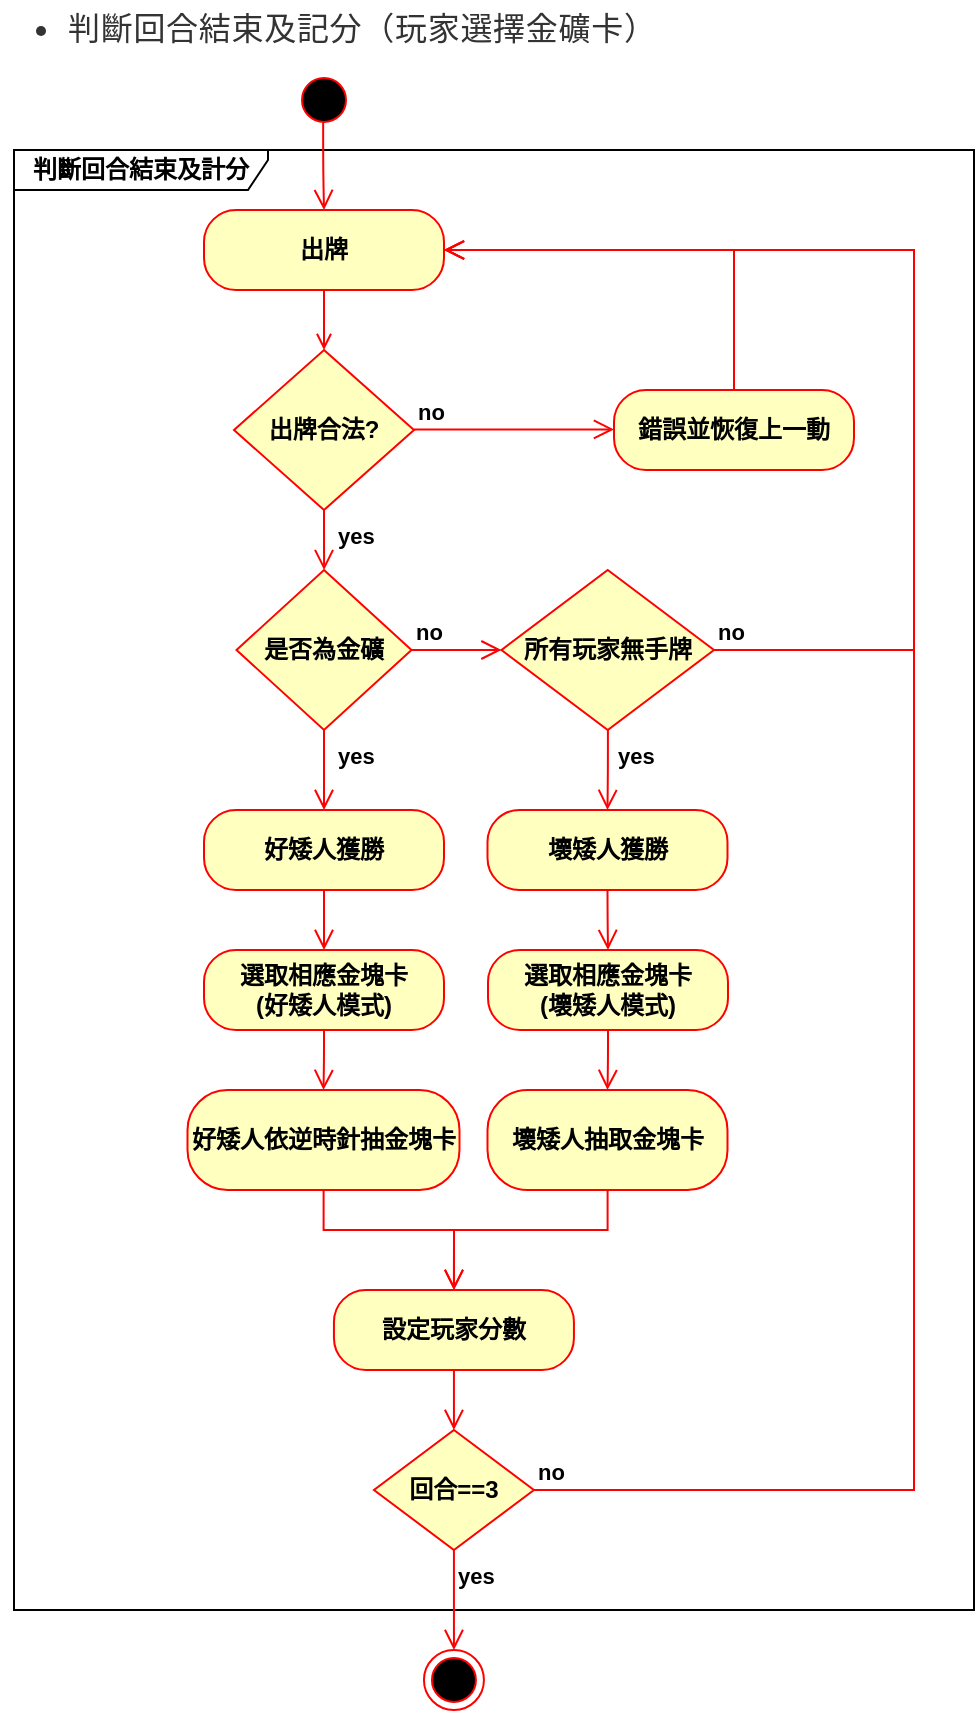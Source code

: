 <mxfile version="14.6.1" type="github" pages="6">
  <diagram id="XsIqeZV2yuDGrUJYdJPJ" name="(c) Activity">
    <mxGraphModel dx="1038" dy="548" grid="1" gridSize="10" guides="1" tooltips="1" connect="1" arrows="1" fold="1" page="1" pageScale="1" pageWidth="827" pageHeight="1169" math="0" shadow="0">
      <root>
        <mxCell id="0" />
        <mxCell id="1" parent="0" />
        <mxCell id="8xSkgKxFmKDJl1FLE58u-17" value="判斷回合結束及計分" style="shape=umlFrame;whiteSpace=wrap;html=1;width=127;height=20;fontStyle=1" parent="1" vertex="1">
          <mxGeometry x="30" y="80" width="480" height="730" as="geometry" />
        </mxCell>
        <mxCell id="VywLTkr9V0jCwjZuJMwq-7" value="&lt;ul class=&quot;part&quot; title=&quot;&quot; style=&quot;box-sizing: border-box ; margin-top: 0px ; margin-bottom: 16px ; padding-left: 2em ; color: rgb(51 , 51 , 51) ; font-family: , &amp;#34;blinkmacsystemfont&amp;#34; , &amp;#34;segoe ui&amp;#34; , &amp;#34;helvetica neue&amp;#34; , &amp;#34;helvetica&amp;#34; , &amp;#34;roboto&amp;#34; , &amp;#34;arial&amp;#34; , &amp;#34;pingfang tc&amp;#34; , &amp;#34;microsoft jhenghei&amp;#34; , , sans-serif , &amp;#34;apple color emoji&amp;#34; , &amp;#34;segoe ui emoji&amp;#34; , &amp;#34;segoe ui symbol&amp;#34; ; font-size: 16px ; letter-spacing: 0.35px ; background-color: rgb(255 , 255 , 255)&quot;&gt;&lt;li class=&quot;&quot; style=&quot;box-sizing: border-box ; padding-top: 0.25em&quot;&gt;&lt;span style=&quot;box-sizing: border-box&quot;&gt;判斷回合結束及記分（玩家選擇⾦礦卡）&lt;/span&gt;&lt;/li&gt;&lt;/ul&gt;" style="text;html=1;strokeColor=none;fillColor=none;align=left;verticalAlign=middle;whiteSpace=wrap;rounded=0;" parent="1" vertex="1">
          <mxGeometry x="23" y="10" width="330" height="30" as="geometry" />
        </mxCell>
        <mxCell id="VywLTkr9V0jCwjZuJMwq-18" value="是否為金礦" style="rhombus;whiteSpace=wrap;html=1;fillColor=#ffffc0;strokeColor=#ff0000;fontStyle=1" parent="1" vertex="1">
          <mxGeometry x="141.25" y="290" width="87.5" height="80" as="geometry" />
        </mxCell>
        <mxCell id="VywLTkr9V0jCwjZuJMwq-19" value="no" style="edgeStyle=orthogonalEdgeStyle;html=1;align=left;verticalAlign=bottom;endArrow=open;endSize=8;strokeColor=#ff0000;exitX=1;exitY=0.5;exitDx=0;exitDy=0;fontStyle=1" parent="1" source="VywLTkr9V0jCwjZuJMwq-18" edge="1">
          <mxGeometry x="-1" relative="1" as="geometry">
            <mxPoint x="273.75" y="330" as="targetPoint" />
            <mxPoint x="241.255" y="330" as="sourcePoint" />
            <Array as="points" />
          </mxGeometry>
        </mxCell>
        <mxCell id="VywLTkr9V0jCwjZuJMwq-20" value="yes" style="edgeStyle=orthogonalEdgeStyle;html=1;align=left;verticalAlign=top;endArrow=open;endSize=8;strokeColor=#ff0000;exitX=0.5;exitY=1;exitDx=0;exitDy=0;entryX=0.5;entryY=0;entryDx=0;entryDy=0;fontStyle=1" parent="1" source="VywLTkr9V0jCwjZuJMwq-18" target="VywLTkr9V0jCwjZuJMwq-41" edge="1">
          <mxGeometry x="-1" y="5" relative="1" as="geometry">
            <mxPoint x="185" y="440" as="targetPoint" />
            <Array as="points" />
            <mxPoint x="184.75" y="388.857" as="sourcePoint" />
            <mxPoint as="offset" />
          </mxGeometry>
        </mxCell>
        <mxCell id="VywLTkr9V0jCwjZuJMwq-24" value="所有玩家無手牌" style="rhombus;whiteSpace=wrap;html=1;fillColor=#ffffc0;strokeColor=#ff0000;fontStyle=1" parent="1" vertex="1">
          <mxGeometry x="273.75" y="290" width="106.25" height="80" as="geometry" />
        </mxCell>
        <mxCell id="VywLTkr9V0jCwjZuJMwq-26" value="yes" style="edgeStyle=orthogonalEdgeStyle;html=1;align=left;verticalAlign=top;endArrow=open;endSize=8;strokeColor=#ff0000;entryX=0.5;entryY=0;entryDx=0;entryDy=0;fontStyle=1" parent="1" source="VywLTkr9V0jCwjZuJMwq-24" target="VywLTkr9V0jCwjZuJMwq-43" edge="1">
          <mxGeometry x="-1" y="3" relative="1" as="geometry">
            <mxPoint x="319" y="440" as="targetPoint" />
            <mxPoint as="offset" />
          </mxGeometry>
        </mxCell>
        <mxCell id="VywLTkr9V0jCwjZuJMwq-29" value="no" style="edgeStyle=orthogonalEdgeStyle;html=1;align=left;verticalAlign=bottom;endArrow=open;endSize=8;strokeColor=#ff0000;fontStyle=1" parent="1" edge="1">
          <mxGeometry x="-1" relative="1" as="geometry">
            <mxPoint x="330" y="219.71" as="targetPoint" />
            <mxPoint x="230" y="219.71" as="sourcePoint" />
            <Array as="points">
              <mxPoint x="330" y="219.71" />
            </Array>
          </mxGeometry>
        </mxCell>
        <mxCell id="VywLTkr9V0jCwjZuJMwq-30" value="yes" style="edgeStyle=orthogonalEdgeStyle;html=1;align=left;verticalAlign=top;endArrow=open;endSize=8;strokeColor=#ff0000;exitX=0.5;exitY=1;exitDx=0;exitDy=0;fontStyle=1" parent="1" source="VywLTkr9V0jCwjZuJMwq-31" target="VywLTkr9V0jCwjZuJMwq-18" edge="1">
          <mxGeometry x="-1" y="5" relative="1" as="geometry">
            <mxPoint x="184.71" y="340" as="targetPoint" />
            <mxPoint x="184.71" y="280" as="sourcePoint" />
            <mxPoint as="offset" />
          </mxGeometry>
        </mxCell>
        <mxCell id="VywLTkr9V0jCwjZuJMwq-31" value="出牌合法?" style="rhombus;whiteSpace=wrap;html=1;fillColor=#ffffc0;strokeColor=#ff0000;fontStyle=1" parent="1" vertex="1">
          <mxGeometry x="140" y="180" width="90" height="80" as="geometry" />
        </mxCell>
        <mxCell id="8xSkgKxFmKDJl1FLE58u-7" style="edgeStyle=orthogonalEdgeStyle;rounded=0;orthogonalLoop=1;jettySize=auto;html=1;entryX=1;entryY=0.5;entryDx=0;entryDy=0;strokeColor=#FF0000;endArrow=open;endFill=0;fontStyle=1" parent="1" source="VywLTkr9V0jCwjZuJMwq-32" target="8xSkgKxFmKDJl1FLE58u-3" edge="1">
          <mxGeometry relative="1" as="geometry">
            <Array as="points">
              <mxPoint x="390" y="130" />
            </Array>
          </mxGeometry>
        </mxCell>
        <mxCell id="VywLTkr9V0jCwjZuJMwq-32" value="錯誤並恢復上一動" style="rounded=1;whiteSpace=wrap;html=1;arcSize=40;fontColor=#000000;fillColor=#ffffc0;strokeColor=#ff0000;fontStyle=1" parent="1" vertex="1">
          <mxGeometry x="330" y="200" width="120" height="40" as="geometry" />
        </mxCell>
        <mxCell id="VywLTkr9V0jCwjZuJMwq-40" value="" style="edgeStyle=orthogonalEdgeStyle;html=1;verticalAlign=bottom;endArrow=open;endSize=8;strokeColor=#ff0000;entryX=0.5;entryY=0;entryDx=0;entryDy=0;exitX=0.5;exitY=1;exitDx=0;exitDy=0;fontStyle=1" parent="1" source="VywLTkr9V0jCwjZuJMwq-43" target="VywLTkr9V0jCwjZuJMwq-51" edge="1">
          <mxGeometry relative="1" as="geometry">
            <mxPoint x="326.75" y="540" as="targetPoint" />
            <mxPoint x="326.75" y="480" as="sourcePoint" />
          </mxGeometry>
        </mxCell>
        <mxCell id="VywLTkr9V0jCwjZuJMwq-41" value="好矮人獲勝" style="rounded=1;whiteSpace=wrap;html=1;arcSize=40;fontColor=#000000;fillColor=#ffffc0;strokeColor=#ff0000;fontStyle=1" parent="1" vertex="1">
          <mxGeometry x="125" y="410" width="120" height="40" as="geometry" />
        </mxCell>
        <mxCell id="VywLTkr9V0jCwjZuJMwq-42" value="" style="edgeStyle=orthogonalEdgeStyle;html=1;verticalAlign=bottom;endArrow=open;endSize=8;strokeColor=#ff0000;fontStyle=1" parent="1" source="VywLTkr9V0jCwjZuJMwq-41" target="VywLTkr9V0jCwjZuJMwq-49" edge="1">
          <mxGeometry relative="1" as="geometry">
            <mxPoint x="185" y="500" as="targetPoint" />
          </mxGeometry>
        </mxCell>
        <mxCell id="VywLTkr9V0jCwjZuJMwq-43" value="壞矮人獲勝" style="rounded=1;whiteSpace=wrap;html=1;arcSize=40;fontColor=#000000;fillColor=#ffffc0;strokeColor=#ff0000;fontStyle=1" parent="1" vertex="1">
          <mxGeometry x="266.75" y="410" width="120" height="40" as="geometry" />
        </mxCell>
        <mxCell id="VywLTkr9V0jCwjZuJMwq-49" value="&lt;div&gt;&lt;span&gt;選取相應金塊卡&lt;/span&gt;&lt;/div&gt;&lt;div&gt;&lt;span&gt;(好矮人模式)&lt;/span&gt;&lt;/div&gt;" style="rounded=1;whiteSpace=wrap;html=1;arcSize=40;fontColor=#000000;fillColor=#ffffc0;strokeColor=#ff0000;fontStyle=1" parent="1" vertex="1">
          <mxGeometry x="125" y="480" width="120" height="40" as="geometry" />
        </mxCell>
        <mxCell id="VywLTkr9V0jCwjZuJMwq-50" value="" style="edgeStyle=orthogonalEdgeStyle;html=1;verticalAlign=bottom;endArrow=open;endSize=8;strokeColor=#ff0000;entryX=0.5;entryY=0;entryDx=0;entryDy=0;fontStyle=1" parent="1" source="VywLTkr9V0jCwjZuJMwq-49" target="VywLTkr9V0jCwjZuJMwq-55" edge="1">
          <mxGeometry relative="1" as="geometry">
            <mxPoint x="184.75" y="640" as="targetPoint" />
          </mxGeometry>
        </mxCell>
        <mxCell id="VywLTkr9V0jCwjZuJMwq-51" value="選取相應金塊卡&lt;br&gt;(壞矮人模式)" style="rounded=1;whiteSpace=wrap;html=1;arcSize=40;fontColor=#000000;fillColor=#ffffc0;strokeColor=#ff0000;fontStyle=1" parent="1" vertex="1">
          <mxGeometry x="267" y="480" width="120" height="40" as="geometry" />
        </mxCell>
        <mxCell id="VywLTkr9V0jCwjZuJMwq-52" value="" style="edgeStyle=orthogonalEdgeStyle;html=1;verticalAlign=bottom;endArrow=open;endSize=8;strokeColor=#ff0000;entryX=0.5;entryY=0;entryDx=0;entryDy=0;fontStyle=1" parent="1" source="VywLTkr9V0jCwjZuJMwq-51" target="VywLTkr9V0jCwjZuJMwq-60" edge="1">
          <mxGeometry relative="1" as="geometry">
            <mxPoint x="326.75" y="640" as="targetPoint" />
          </mxGeometry>
        </mxCell>
        <mxCell id="VywLTkr9V0jCwjZuJMwq-55" value="好矮人依逆時針抽金塊卡" style="rounded=1;whiteSpace=wrap;html=1;arcSize=40;fontColor=#000000;fillColor=#ffffc0;strokeColor=#ff0000;fontStyle=1" parent="1" vertex="1">
          <mxGeometry x="116.75" y="550" width="136" height="50" as="geometry" />
        </mxCell>
        <mxCell id="VywLTkr9V0jCwjZuJMwq-56" value="" style="edgeStyle=orthogonalEdgeStyle;html=1;verticalAlign=bottom;endArrow=open;endSize=8;strokeColor=#ff0000;entryX=0.5;entryY=0;entryDx=0;entryDy=0;rounded=0;fontStyle=1" parent="1" source="VywLTkr9V0jCwjZuJMwq-55" target="8xSkgKxFmKDJl1FLE58u-11" edge="1">
          <mxGeometry relative="1" as="geometry">
            <mxPoint x="185" y="770" as="targetPoint" />
            <Array as="points">
              <mxPoint x="185" y="620" />
              <mxPoint x="250" y="620" />
            </Array>
          </mxGeometry>
        </mxCell>
        <mxCell id="VywLTkr9V0jCwjZuJMwq-60" value="壞矮人抽取金塊卡" style="rounded=1;whiteSpace=wrap;html=1;arcSize=40;fontColor=#000000;fillColor=#ffffc0;strokeColor=#ff0000;fontStyle=1" parent="1" vertex="1">
          <mxGeometry x="266.75" y="550" width="120" height="50" as="geometry" />
        </mxCell>
        <mxCell id="VywLTkr9V0jCwjZuJMwq-61" value="" style="edgeStyle=orthogonalEdgeStyle;html=1;verticalAlign=bottom;endArrow=open;endSize=8;strokeColor=#ff0000;entryX=0.5;entryY=0;entryDx=0;entryDy=0;rounded=0;fontStyle=1" parent="1" source="VywLTkr9V0jCwjZuJMwq-60" target="8xSkgKxFmKDJl1FLE58u-11" edge="1">
          <mxGeometry relative="1" as="geometry">
            <mxPoint x="320" y="770" as="targetPoint" />
            <Array as="points">
              <mxPoint x="327" y="620" />
              <mxPoint x="250" y="620" />
            </Array>
          </mxGeometry>
        </mxCell>
        <mxCell id="VywLTkr9V0jCwjZuJMwq-68" value="回合==3" style="rhombus;whiteSpace=wrap;html=1;fillColor=#ffffc0;strokeColor=#ff0000;fontStyle=1" parent="1" vertex="1">
          <mxGeometry x="209.97" y="720" width="80" height="60" as="geometry" />
        </mxCell>
        <mxCell id="VywLTkr9V0jCwjZuJMwq-69" value="no" style="edgeStyle=orthogonalEdgeStyle;html=1;align=left;verticalAlign=bottom;endArrow=open;endSize=8;strokeColor=#ff0000;entryX=1;entryY=0.5;entryDx=0;entryDy=0;rounded=0;fontStyle=1" parent="1" source="VywLTkr9V0jCwjZuJMwq-68" target="8xSkgKxFmKDJl1FLE58u-3" edge="1">
          <mxGeometry x="-1" relative="1" as="geometry">
            <mxPoint x="540" y="520" as="targetPoint" />
            <Array as="points">
              <mxPoint x="480" y="750" />
              <mxPoint x="480" y="130" />
            </Array>
          </mxGeometry>
        </mxCell>
        <mxCell id="VywLTkr9V0jCwjZuJMwq-70" value="yes" style="edgeStyle=orthogonalEdgeStyle;html=1;align=left;verticalAlign=top;endArrow=open;endSize=8;strokeColor=#ff0000;entryX=0.5;entryY=0;entryDx=0;entryDy=0;fontStyle=1" parent="1" source="VywLTkr9V0jCwjZuJMwq-68" target="8xSkgKxFmKDJl1FLE58u-13" edge="1">
          <mxGeometry x="-1" relative="1" as="geometry">
            <mxPoint x="250" y="1010" as="targetPoint" />
            <mxPoint as="offset" />
          </mxGeometry>
        </mxCell>
        <mxCell id="8xSkgKxFmKDJl1FLE58u-6" style="edgeStyle=orthogonalEdgeStyle;rounded=0;orthogonalLoop=1;jettySize=auto;html=1;entryX=0.5;entryY=0;entryDx=0;entryDy=0;strokeColor=#FF0000;endArrow=open;endFill=0;fontStyle=1" parent="1" source="8xSkgKxFmKDJl1FLE58u-3" target="VywLTkr9V0jCwjZuJMwq-31" edge="1">
          <mxGeometry relative="1" as="geometry" />
        </mxCell>
        <mxCell id="8xSkgKxFmKDJl1FLE58u-3" value="出牌" style="rounded=1;whiteSpace=wrap;html=1;arcSize=40;fontColor=#000000;fillColor=#ffffc0;strokeColor=#ff0000;fontStyle=1" parent="1" vertex="1">
          <mxGeometry x="125" y="110" width="120" height="40" as="geometry" />
        </mxCell>
        <mxCell id="8xSkgKxFmKDJl1FLE58u-10" value="no" style="edgeStyle=orthogonalEdgeStyle;html=1;align=left;verticalAlign=bottom;endArrow=open;endSize=8;strokeColor=#ff0000;exitX=1;exitY=0.5;exitDx=0;exitDy=0;entryX=1;entryY=0.5;entryDx=0;entryDy=0;endFill=0;rounded=0;fontStyle=1" parent="1" source="VywLTkr9V0jCwjZuJMwq-24" target="8xSkgKxFmKDJl1FLE58u-3" edge="1">
          <mxGeometry x="-1" relative="1" as="geometry">
            <mxPoint x="426.25" y="379.66" as="targetPoint" />
            <mxPoint x="380" y="379.66" as="sourcePoint" />
            <Array as="points">
              <mxPoint x="480" y="330" />
              <mxPoint x="480" y="130" />
            </Array>
          </mxGeometry>
        </mxCell>
        <mxCell id="8xSkgKxFmKDJl1FLE58u-11" value="設定玩家分數" style="rounded=1;whiteSpace=wrap;html=1;arcSize=40;fontColor=#000000;fillColor=#ffffc0;strokeColor=#ff0000;fontStyle=1" parent="1" vertex="1">
          <mxGeometry x="189.97" y="650" width="120" height="40" as="geometry" />
        </mxCell>
        <mxCell id="8xSkgKxFmKDJl1FLE58u-12" value="" style="edgeStyle=orthogonalEdgeStyle;html=1;verticalAlign=bottom;endArrow=open;endSize=8;strokeColor=#ff0000;entryX=0.5;entryY=0;entryDx=0;entryDy=0;fontStyle=1" parent="1" source="8xSkgKxFmKDJl1FLE58u-11" target="VywLTkr9V0jCwjZuJMwq-68" edge="1">
          <mxGeometry relative="1" as="geometry">
            <mxPoint x="249.97" y="890" as="targetPoint" />
          </mxGeometry>
        </mxCell>
        <mxCell id="8xSkgKxFmKDJl1FLE58u-13" value="" style="ellipse;html=1;shape=endState;fillColor=#000000;strokeColor=#ff0000;fontStyle=1" parent="1" vertex="1">
          <mxGeometry x="234.97" y="830" width="30" height="30" as="geometry" />
        </mxCell>
        <mxCell id="8xSkgKxFmKDJl1FLE58u-15" value="" style="ellipse;html=1;shape=startState;fillColor=#000000;strokeColor=#ff0000;" parent="1" vertex="1">
          <mxGeometry x="170" y="40" width="30" height="30" as="geometry" />
        </mxCell>
        <mxCell id="8xSkgKxFmKDJl1FLE58u-16" value="" style="edgeStyle=orthogonalEdgeStyle;html=1;verticalAlign=bottom;endArrow=open;endSize=8;strokeColor=#ff0000;entryX=0.5;entryY=0;entryDx=0;entryDy=0;exitX=0.486;exitY=0.87;exitDx=0;exitDy=0;exitPerimeter=0;fontStyle=1" parent="1" source="8xSkgKxFmKDJl1FLE58u-15" target="8xSkgKxFmKDJl1FLE58u-3" edge="1">
          <mxGeometry relative="1" as="geometry">
            <mxPoint x="185" y="70" as="targetPoint" />
          </mxGeometry>
        </mxCell>
      </root>
    </mxGraphModel>
  </diagram>
  <diagram id="RfCjmL1f1gF0nSPku6cr" name="(d) Architecture">
    <mxGraphModel dx="2233" dy="757" grid="1" gridSize="10" guides="1" tooltips="1" connect="1" arrows="1" fold="1" page="1" pageScale="1" pageWidth="827" pageHeight="1169" math="0" shadow="0">
      <root>
        <mxCell id="OqjL8Vs9khg4ijREQCGS-0" />
        <mxCell id="OqjL8Vs9khg4ijREQCGS-1" parent="OqjL8Vs9khg4ijREQCGS-0" />
        <mxCell id="M7nv09tpcVa0D9WAmtHn-8" value="Client" style="swimlane;strokeColor=#666666;startSize=23;fillColor=#f5f5f5;fontColor=#333333;" parent="OqjL8Vs9khg4ijREQCGS-1" vertex="1">
          <mxGeometry x="-670" y="180" width="160" height="200" as="geometry" />
        </mxCell>
        <mxCell id="ZtkXzeoIDLEyq5TcyB0M-0" value="Mobile Browser" style="swimlane;fontStyle=0;childLayout=stackLayout;horizontal=1;startSize=26;fillColor=#d5e8d4;horizontalStack=0;resizeParent=1;resizeParentMax=0;resizeLast=0;collapsible=1;marginBottom=0;dashed=1;strokeColor=#82b366;" parent="M7nv09tpcVa0D9WAmtHn-8" vertex="1">
          <mxGeometry x="15" y="60" width="130" height="52" as="geometry" />
        </mxCell>
        <mxCell id="ZtkXzeoIDLEyq5TcyB0M-1" value="React" style="text;strokeColor=none;fillColor=none;align=left;verticalAlign=top;spacingLeft=4;spacingRight=4;overflow=hidden;rotatable=0;points=[[0,0.5],[1,0.5]];portConstraint=eastwest;" parent="ZtkXzeoIDLEyq5TcyB0M-0" vertex="1">
          <mxGeometry y="26" width="130" height="26" as="geometry" />
        </mxCell>
        <mxCell id="M7nv09tpcVa0D9WAmtHn-9" value="Server" style="swimlane;fillColor=#f5f5f5;strokeColor=#666666;fontColor=#333333;" parent="OqjL8Vs9khg4ijREQCGS-1" vertex="1">
          <mxGeometry x="-400" y="180" width="200" height="200" as="geometry" />
        </mxCell>
        <mxCell id="f8Wj52m2PNsQu3i7oWR6-0" value="Web Server" style="swimlane;fontStyle=0;childLayout=stackLayout;horizontal=1;startSize=26;fillColor=#dae8fc;horizontalStack=0;resizeParent=1;resizeParentMax=0;resizeLast=0;collapsible=1;marginBottom=0;dashed=1;strokeColor=#66B2FF;" parent="M7nv09tpcVa0D9WAmtHn-9" vertex="1">
          <mxGeometry x="30" y="42" width="160" height="78" as="geometry" />
        </mxCell>
        <mxCell id="f8Wj52m2PNsQu3i7oWR6-1" value="Python django" style="text;strokeColor=none;fillColor=none;align=left;verticalAlign=top;spacingLeft=4;spacingRight=4;overflow=hidden;rotatable=0;points=[[0,0.5],[1,0.5]];portConstraint=eastwest;" parent="f8Wj52m2PNsQu3i7oWR6-0" vertex="1">
          <mxGeometry y="26" width="160" height="26" as="geometry" />
        </mxCell>
        <mxCell id="f8Wj52m2PNsQu3i7oWR6-2" value="Channel" style="text;strokeColor=none;fillColor=none;align=left;verticalAlign=top;spacingLeft=4;spacingRight=4;overflow=hidden;rotatable=0;points=[[0,0.5],[1,0.5]];portConstraint=eastwest;" parent="f8Wj52m2PNsQu3i7oWR6-0" vertex="1">
          <mxGeometry y="52" width="160" height="26" as="geometry" />
        </mxCell>
        <mxCell id="y_CqQnOUgc3NbltJxtEA-7" value="User" style="whiteSpace=wrap;html=1;aspect=fixed;" parent="OqjL8Vs9khg4ijREQCGS-1" vertex="1">
          <mxGeometry x="-810" y="240" width="80" height="80" as="geometry" />
        </mxCell>
        <mxCell id="Dxlqj37U32hgTSQOUlo2-6" value="DataBase" style="swimlane;fillColor=#e1d5e7;strokeColor=#9673a6;" parent="OqjL8Vs9khg4ijREQCGS-1" vertex="1">
          <mxGeometry x="-116" y="150" width="180" height="160" as="geometry" />
        </mxCell>
        <mxCell id="L9K2-cgNkOWoxmYsnG8w-0" value="SQL" style="strokeWidth=2;html=1;shape=mxgraph.flowchart.database;whiteSpace=wrap;dashed=1;fillColor=#ffe6cc;strokeColor=#d79b00;" parent="Dxlqj37U32hgTSQOUlo2-6" vertex="1">
          <mxGeometry x="50" y="40" width="80" height="80" as="geometry" />
        </mxCell>
        <mxCell id="L9K2-cgNkOWoxmYsnG8w-22" value="Redis" style="text;html=1;strokeColor=none;fillColor=none;align=center;verticalAlign=middle;whiteSpace=wrap;rounded=0;dashed=1;" parent="OqjL8Vs9khg4ijREQCGS-1" vertex="1">
          <mxGeometry x="-180" y="250" width="40" height="20" as="geometry" />
        </mxCell>
        <mxCell id="L9K2-cgNkOWoxmYsnG8w-24" value="" style="endArrow=classic;startArrow=classic;html=1;dashed=1;strokeWidth=3;fillColor=#f5f5f5;strokeColor=#666666;" parent="OqjL8Vs9khg4ijREQCGS-1" edge="1">
          <mxGeometry width="50" height="50" relative="1" as="geometry">
            <mxPoint x="-730" y="279.5" as="sourcePoint" />
            <mxPoint x="-670" y="279.5" as="targetPoint" />
            <Array as="points">
              <mxPoint x="-700" y="279.5" />
            </Array>
          </mxGeometry>
        </mxCell>
        <mxCell id="QoffFLH7WYeCnR6vYdTW-1" value="" style="endArrow=classic;startArrow=none;html=1;dashed=1;strokeWidth=3;fillColor=#f5f5f5;strokeColor=#666666;" parent="OqjL8Vs9khg4ijREQCGS-1" source="QoffFLH7WYeCnR6vYdTW-3" edge="1">
          <mxGeometry width="50" height="50" relative="1" as="geometry">
            <mxPoint x="-200" y="230" as="sourcePoint" />
            <mxPoint x="-120" y="230" as="targetPoint" />
            <Array as="points" />
          </mxGeometry>
        </mxCell>
        <mxCell id="QoffFLH7WYeCnR6vYdTW-5" value="" style="endArrow=none;startArrow=classic;html=1;dashed=1;strokeWidth=3;fillColor=#f5f5f5;strokeColor=#666666;" parent="OqjL8Vs9khg4ijREQCGS-1" target="QoffFLH7WYeCnR6vYdTW-3" edge="1">
          <mxGeometry width="50" height="50" relative="1" as="geometry">
            <mxPoint x="-200" y="230" as="sourcePoint" />
            <mxPoint x="-120" y="230" as="targetPoint" />
            <Array as="points">
              <mxPoint x="-160" y="230" />
            </Array>
          </mxGeometry>
        </mxCell>
        <mxCell id="QoffFLH7WYeCnR6vYdTW-3" value="" style="strokeWidth=2;html=1;shape=mxgraph.flowchart.database;whiteSpace=wrap;fillColor=#fff2cc;strokeColor=#d6b656;shadow=0;" parent="OqjL8Vs9khg4ijREQCGS-1" vertex="1">
          <mxGeometry x="-175" y="210" width="30" height="40" as="geometry" />
        </mxCell>
        <mxCell id="QoffFLH7WYeCnR6vYdTW-9" value="Nginx" style="text;html=1;strokeColor=none;fillColor=none;align=center;verticalAlign=middle;whiteSpace=wrap;rounded=0;shadow=0;" parent="OqjL8Vs9khg4ijREQCGS-1" vertex="1">
          <mxGeometry x="-420" y="300" width="40" height="20" as="geometry" />
        </mxCell>
        <mxCell id="ZtkXzeoIDLEyq5TcyB0M-4" value="Client&lt;br&gt;(Browser)" style="rounded=0;whiteSpace=wrap;html=1;shadow=0;align=center;" parent="OqjL8Vs9khg4ijREQCGS-1" vertex="1">
          <mxGeometry x="-805" y="525" width="120" height="60" as="geometry" />
        </mxCell>
        <mxCell id="ZtkXzeoIDLEyq5TcyB0M-5" value="find file" style="rounded=0;whiteSpace=wrap;html=1;shadow=0;align=center;" parent="OqjL8Vs9khg4ijREQCGS-1" vertex="1">
          <mxGeometry x="-640" y="465" width="120" height="60" as="geometry" />
        </mxCell>
        <mxCell id="ZtkXzeoIDLEyq5TcyB0M-6" value="request-response cycle:" style="text;html=1;strokeColor=none;fillColor=none;align=center;verticalAlign=middle;whiteSpace=wrap;rounded=0;shadow=0;" parent="OqjL8Vs9khg4ijREQCGS-1" vertex="1">
          <mxGeometry x="-810" y="410" width="130" height="20" as="geometry" />
        </mxCell>
        <mxCell id="ZtkXzeoIDLEyq5TcyB0M-7" value="Architecture diagram:" style="text;html=1;strokeColor=none;fillColor=none;align=center;verticalAlign=middle;whiteSpace=wrap;rounded=0;shadow=0;" parent="OqjL8Vs9khg4ijREQCGS-1" vertex="1">
          <mxGeometry x="-820" y="110" width="130" height="20" as="geometry" />
        </mxCell>
        <mxCell id="ZtkXzeoIDLEyq5TcyB0M-8" value="" style="endArrow=none;dashed=1;html=1;dashPattern=1 3;strokeWidth=2;startArrow=none;" parent="OqjL8Vs9khg4ijREQCGS-1" source="ZtkXzeoIDLEyq5TcyB0M-10" edge="1">
          <mxGeometry width="50" height="50" relative="1" as="geometry">
            <mxPoint x="-660" y="450" as="sourcePoint" />
            <mxPoint x="-660" y="450" as="targetPoint" />
            <Array as="points">
              <mxPoint x="-490" y="450" />
              <mxPoint x="-490" y="550" />
              <mxPoint x="-330" y="550" />
              <mxPoint x="-330" y="680" />
              <mxPoint x="-540" y="680" />
              <mxPoint x="-660" y="680" />
            </Array>
          </mxGeometry>
        </mxCell>
        <mxCell id="ZtkXzeoIDLEyq5TcyB0M-9" value="HTML" style="rounded=0;whiteSpace=wrap;html=1;shadow=0;align=center;" parent="OqjL8Vs9khg4ijREQCGS-1" vertex="1">
          <mxGeometry x="-640" y="590" width="120" height="60" as="geometry" />
        </mxCell>
        <mxCell id="ZtkXzeoIDLEyq5TcyB0M-10" value="Nginx" style="text;html=1;strokeColor=none;fillColor=none;align=center;verticalAlign=middle;whiteSpace=wrap;rounded=0;shadow=0;fontSize=15;" parent="OqjL8Vs9khg4ijREQCGS-1" vertex="1">
          <mxGeometry x="-600" y="440" width="40" height="20" as="geometry" />
        </mxCell>
        <mxCell id="ZtkXzeoIDLEyq5TcyB0M-11" value="" style="endArrow=none;dashed=1;html=1;dashPattern=1 3;strokeWidth=2;" parent="OqjL8Vs9khg4ijREQCGS-1" target="ZtkXzeoIDLEyq5TcyB0M-10" edge="1">
          <mxGeometry width="50" height="50" relative="1" as="geometry">
            <mxPoint x="-660" y="450" as="sourcePoint" />
            <mxPoint x="-660" y="450" as="targetPoint" />
            <Array as="points" />
          </mxGeometry>
        </mxCell>
        <mxCell id="ZtkXzeoIDLEyq5TcyB0M-12" value="" style="endArrow=classic;html=1;strokeWidth=3;" parent="OqjL8Vs9khg4ijREQCGS-1" edge="1">
          <mxGeometry width="50" height="50" relative="1" as="geometry">
            <mxPoint x="-685" y="525" as="sourcePoint" />
            <mxPoint x="-640" y="490" as="targetPoint" />
            <Array as="points" />
          </mxGeometry>
        </mxCell>
        <mxCell id="ZtkXzeoIDLEyq5TcyB0M-13" value="" style="endArrow=classic;html=1;strokeWidth=3;entryX=1;entryY=1;entryDx=0;entryDy=0;exitX=0;exitY=0.5;exitDx=0;exitDy=0;" parent="OqjL8Vs9khg4ijREQCGS-1" source="ZtkXzeoIDLEyq5TcyB0M-9" target="ZtkXzeoIDLEyq5TcyB0M-4" edge="1">
          <mxGeometry width="50" height="50" relative="1" as="geometry">
            <mxPoint x="-580" y="610" as="sourcePoint" />
            <mxPoint x="-530" y="560" as="targetPoint" />
          </mxGeometry>
        </mxCell>
        <mxCell id="ZtkXzeoIDLEyq5TcyB0M-14" value="process PHP" style="rounded=0;whiteSpace=wrap;html=1;shadow=0;align=center;" parent="OqjL8Vs9khg4ijREQCGS-1" vertex="1">
          <mxGeometry x="-473" y="590" width="120" height="60" as="geometry" />
        </mxCell>
        <mxCell id="QoffFLH7WYeCnR6vYdTW-6" value="" style="rounded=0;whiteSpace=wrap;html=1;shadow=0;fillColor=#d5e8d4;strokeColor=#82b366;" parent="OqjL8Vs9khg4ijREQCGS-1" vertex="1">
          <mxGeometry x="-420" y="260" width="40" height="40" as="geometry" />
        </mxCell>
        <mxCell id="ZtkXzeoIDLEyq5TcyB0M-15" value="" style="endArrow=classic;startArrow=classic;html=1;fontSize=15;strokeWidth=3;entryX=0;entryY=0.5;entryDx=0;entryDy=0;exitX=1;exitY=0.5;exitDx=0;exitDy=0;dashed=1;fillColor=#f5f5f5;strokeColor=#666666;" parent="OqjL8Vs9khg4ijREQCGS-1" source="M7nv09tpcVa0D9WAmtHn-8" target="QoffFLH7WYeCnR6vYdTW-6" edge="1">
          <mxGeometry width="50" height="50" relative="1" as="geometry">
            <mxPoint x="-510" y="290" as="sourcePoint" />
            <mxPoint x="-460" y="240" as="targetPoint" />
          </mxGeometry>
        </mxCell>
        <mxCell id="ZtkXzeoIDLEyq5TcyB0M-16" value="&lt;font style=&quot;font-size: 12px&quot;&gt;Setting.php&lt;/font&gt;" style="rounded=0;whiteSpace=wrap;html=1;shadow=0;fontSize=15;align=center;fillColor=#d5e8d4;strokeColor=#82b366;" parent="OqjL8Vs9khg4ijREQCGS-1" vertex="1">
          <mxGeometry x="-473" y="465" width="120" height="60" as="geometry" />
        </mxCell>
        <mxCell id="ZtkXzeoIDLEyq5TcyB0M-17" value="" style="endArrow=classic;html=1;fontSize=15;strokeWidth=3;entryX=0;entryY=0.5;entryDx=0;entryDy=0;exitX=1;exitY=0.5;exitDx=0;exitDy=0;" parent="OqjL8Vs9khg4ijREQCGS-1" source="ZtkXzeoIDLEyq5TcyB0M-5" target="ZtkXzeoIDLEyq5TcyB0M-16" edge="1">
          <mxGeometry width="50" height="50" relative="1" as="geometry">
            <mxPoint x="-580" y="610" as="sourcePoint" />
            <mxPoint x="-530" y="560" as="targetPoint" />
          </mxGeometry>
        </mxCell>
        <mxCell id="ZtkXzeoIDLEyq5TcyB0M-18" value="" style="endArrow=classic;html=1;fontSize=15;strokeWidth=3;entryX=0.5;entryY=0;entryDx=0;entryDy=0;exitX=0.5;exitY=1;exitDx=0;exitDy=0;" parent="OqjL8Vs9khg4ijREQCGS-1" source="ZtkXzeoIDLEyq5TcyB0M-16" target="ZtkXzeoIDLEyq5TcyB0M-14" edge="1">
          <mxGeometry width="50" height="50" relative="1" as="geometry">
            <mxPoint x="-580" y="610" as="sourcePoint" />
            <mxPoint x="-530" y="560" as="targetPoint" />
          </mxGeometry>
        </mxCell>
        <mxCell id="ZtkXzeoIDLEyq5TcyB0M-19" value="" style="endArrow=classic;html=1;fontSize=15;strokeWidth=3;exitX=0;exitY=0.5;exitDx=0;exitDy=0;entryX=1;entryY=0.5;entryDx=0;entryDy=0;" parent="OqjL8Vs9khg4ijREQCGS-1" source="ZtkXzeoIDLEyq5TcyB0M-14" target="ZtkXzeoIDLEyq5TcyB0M-9" edge="1">
          <mxGeometry width="50" height="50" relative="1" as="geometry">
            <mxPoint x="-580" y="610" as="sourcePoint" />
            <mxPoint x="-530" y="560" as="targetPoint" />
          </mxGeometry>
        </mxCell>
        <mxCell id="ZtkXzeoIDLEyq5TcyB0M-20" value="" style="endArrow=classic;startArrow=classic;html=1;fontSize=15;strokeWidth=3;" parent="OqjL8Vs9khg4ijREQCGS-1" edge="1">
          <mxGeometry width="50" height="50" relative="1" as="geometry">
            <mxPoint x="-353" y="620" as="sourcePoint" />
            <mxPoint x="-290" y="620" as="targetPoint" />
          </mxGeometry>
        </mxCell>
        <mxCell id="ZtkXzeoIDLEyq5TcyB0M-21" value="" style="shape=datastore;whiteSpace=wrap;html=1;shadow=0;fontSize=15;align=center;" parent="OqjL8Vs9khg4ijREQCGS-1" vertex="1">
          <mxGeometry x="-290" y="590" width="60" height="60" as="geometry" />
        </mxCell>
        <mxCell id="ZtkXzeoIDLEyq5TcyB0M-22" value="&lt;font style=&quot;font-size: 11px&quot;&gt;DataBase&lt;/font&gt;" style="text;html=1;strokeColor=none;fillColor=none;align=center;verticalAlign=middle;whiteSpace=wrap;rounded=0;shadow=0;fontSize=15;" parent="OqjL8Vs9khg4ijREQCGS-1" vertex="1">
          <mxGeometry x="-295" y="660" width="70" height="20" as="geometry" />
        </mxCell>
      </root>
    </mxGraphModel>
  </diagram>
  <diagram id="RdfRh1hJuEImfYDU-dCJ" name="(e) DataStorage">
    <mxGraphModel dx="1182" dy="732" grid="1" gridSize="10" guides="1" tooltips="1" connect="1" arrows="1" fold="1" page="1" pageScale="1" pageWidth="827" pageHeight="1169" math="0" shadow="0">
      <root>
        <mxCell id="qKE0YcgYfCwPGhOpZVWV-0" />
        <mxCell id="qKE0YcgYfCwPGhOpZVWV-1" parent="qKE0YcgYfCwPGhOpZVWV-0" />
      </root>
    </mxGraphModel>
  </diagram>
  <diagram id="1g4rJXhdjwt0iOM2Qjtu" name="(g) Class">
    <mxGraphModel dx="1038" dy="548" grid="1" gridSize="10" guides="1" tooltips="1" connect="1" arrows="1" fold="1" page="1" pageScale="1" pageWidth="827" pageHeight="1169" math="0" shadow="0">
      <root>
        <mxCell id="Z9xx9OWvTc2MJX5FuLhZ-0" />
        <mxCell id="Z9xx9OWvTc2MJX5FuLhZ-1" parent="Z9xx9OWvTc2MJX5FuLhZ-0" />
        <mxCell id="B3RsMr9qxGWXzGG_hSZn-0" value="Game_Controller" style="swimlane;fontStyle=1;align=center;verticalAlign=top;childLayout=stackLayout;horizontal=1;startSize=26;horizontalStack=0;resizeParent=1;resizeParentMax=0;resizeLast=0;collapsible=1;marginBottom=0;" parent="Z9xx9OWvTc2MJX5FuLhZ-1" vertex="1">
          <mxGeometry x="360" y="160" width="250" height="250" as="geometry" />
        </mxCell>
        <mxCell id="B3RsMr9qxGWXzGG_hSZn-1" value="- player_list: Player[3..10]&#xa;- round: Int&#xa;- game_state: State&#xa;- card_pool: Card[0..71]&#xa;- fold_deck: Card[0..71]&#xa;- board: Road[5][9]" style="text;strokeColor=none;fillColor=none;align=left;verticalAlign=top;spacingLeft=4;spacingRight=4;overflow=hidden;rotatable=0;points=[[0,0.5],[1,0.5]];portConstraint=eastwest;" parent="B3RsMr9qxGWXzGG_hSZn-0" vertex="1">
          <mxGeometry y="26" width="250" height="94" as="geometry" />
        </mxCell>
        <mxCell id="B3RsMr9qxGWXzGG_hSZn-2" value="" style="line;strokeWidth=1;fillColor=none;align=left;verticalAlign=middle;spacingTop=-1;spacingLeft=3;spacingRight=3;rotatable=0;labelPosition=right;points=[];portConstraint=eastwest;" parent="B3RsMr9qxGWXzGG_hSZn-0" vertex="1">
          <mxGeometry y="120" width="250" height="8" as="geometry" />
        </mxCell>
        <mxCell id="B3RsMr9qxGWXzGG_hSZn-3" value="+ state_control(): Void&#xa;+ reset_board(board): Void&#xa;+ set_player_role(List[Player]): Void&#xa;+ set_player_state(Player): Void&#xa;+ check_legality(Card, Card): Bool&#xa;+ deal_card(State, List[Player]): Void&#xa;+ calc_rank(List[Player]): Void&#xa;+ visualization(): Void" style="text;strokeColor=none;fillColor=none;align=left;verticalAlign=top;spacingLeft=4;spacingRight=4;overflow=hidden;rotatable=0;points=[[0,0.5],[1,0.5]];portConstraint=eastwest;" parent="B3RsMr9qxGWXzGG_hSZn-0" vertex="1">
          <mxGeometry y="128" width="250" height="122" as="geometry" />
        </mxCell>
        <mxCell id="B3RsMr9qxGWXzGG_hSZn-5" value="Player" style="swimlane;fontStyle=1;align=center;verticalAlign=top;childLayout=stackLayout;horizontal=1;startSize=26;horizontalStack=0;resizeParent=1;resizeParentMax=0;resizeLast=0;collapsible=1;marginBottom=0;" parent="Z9xx9OWvTc2MJX5FuLhZ-1" vertex="1">
          <mxGeometry x="640" y="160" width="160" height="160" as="geometry" />
        </mxCell>
        <mxCell id="B3RsMr9qxGWXzGG_hSZn-6" value="- role: identity&#xa;- hand_cards: Card[0..6]&#xa;- action_state: Action[0..3]&#xa;- point: Int&#xa;+ num_hand_cards: Int" style="text;strokeColor=none;fillColor=none;align=left;verticalAlign=top;spacingLeft=4;spacingRight=4;overflow=hidden;rotatable=0;points=[[0,0.5],[1,0.5]];portConstraint=eastwest;" parent="B3RsMr9qxGWXzGG_hSZn-5" vertex="1">
          <mxGeometry y="26" width="160" height="74" as="geometry" />
        </mxCell>
        <mxCell id="B3RsMr9qxGWXzGG_hSZn-7" value="" style="line;strokeWidth=1;fillColor=none;align=left;verticalAlign=middle;spacingTop=-1;spacingLeft=3;spacingRight=3;rotatable=0;labelPosition=right;points=[];portConstraint=eastwest;" parent="B3RsMr9qxGWXzGG_hSZn-5" vertex="1">
          <mxGeometry y="100" width="160" height="8" as="geometry" />
        </mxCell>
        <mxCell id="B3RsMr9qxGWXzGG_hSZn-8" value="+ play_card(Card): Void&#xa;+ fold_card(Card): Void&#xa;+ select_gold(Card): Void" style="text;strokeColor=none;fillColor=none;align=left;verticalAlign=top;spacingLeft=4;spacingRight=4;overflow=hidden;rotatable=0;points=[[0,0.5],[1,0.5]];portConstraint=eastwest;" parent="B3RsMr9qxGWXzGG_hSZn-5" vertex="1">
          <mxGeometry y="108" width="160" height="52" as="geometry" />
        </mxCell>
        <mxCell id="B3RsMr9qxGWXzGG_hSZn-13" value="Card" style="swimlane;fontStyle=1;align=center;verticalAlign=top;childLayout=stackLayout;horizontal=1;startSize=26;horizontalStack=0;resizeParent=1;resizeParentMax=0;resizeLast=0;collapsible=1;marginBottom=0;" parent="Z9xx9OWvTc2MJX5FuLhZ-1" vertex="1">
          <mxGeometry x="400" y="470" width="160" height="34" as="geometry" />
        </mxCell>
        <mxCell id="B3RsMr9qxGWXzGG_hSZn-15" value="" style="line;strokeWidth=1;fillColor=none;align=left;verticalAlign=middle;spacingTop=-1;spacingLeft=3;spacingRight=3;rotatable=0;labelPosition=right;points=[];portConstraint=eastwest;" parent="B3RsMr9qxGWXzGG_hSZn-13" vertex="1">
          <mxGeometry y="26" width="160" height="8" as="geometry" />
        </mxCell>
        <mxCell id="B3RsMr9qxGWXzGG_hSZn-17" value="room_controller" style="swimlane;fontStyle=1;align=center;verticalAlign=top;childLayout=stackLayout;horizontal=1;startSize=26;horizontalStack=0;resizeParent=1;resizeParentMax=0;resizeLast=0;collapsible=1;marginBottom=0;" parent="Z9xx9OWvTc2MJX5FuLhZ-1" vertex="1">
          <mxGeometry x="80" y="300" width="160" height="110" as="geometry" />
        </mxCell>
        <mxCell id="B3RsMr9qxGWXzGG_hSZn-18" value="- room_list: Room[*]" style="text;strokeColor=none;fillColor=none;align=left;verticalAlign=top;spacingLeft=4;spacingRight=4;overflow=hidden;rotatable=0;points=[[0,0.5],[1,0.5]];portConstraint=eastwest;" parent="B3RsMr9qxGWXzGG_hSZn-17" vertex="1">
          <mxGeometry y="26" width="160" height="26" as="geometry" />
        </mxCell>
        <mxCell id="B3RsMr9qxGWXzGG_hSZn-19" value="" style="line;strokeWidth=1;fillColor=none;align=left;verticalAlign=middle;spacingTop=-1;spacingLeft=3;spacingRight=3;rotatable=0;labelPosition=right;points=[];portConstraint=eastwest;" parent="B3RsMr9qxGWXzGG_hSZn-17" vertex="1">
          <mxGeometry y="52" width="160" height="8" as="geometry" />
        </mxCell>
        <mxCell id="B3RsMr9qxGWXzGG_hSZn-20" value="+ create_room(): Void&#xa;+ del_room(): Void&#xa;+ check_state(): Void" style="text;strokeColor=none;fillColor=none;align=left;verticalAlign=top;spacingLeft=4;spacingRight=4;overflow=hidden;rotatable=0;points=[[0,0.5],[1,0.5]];portConstraint=eastwest;" parent="B3RsMr9qxGWXzGG_hSZn-17" vertex="1">
          <mxGeometry y="60" width="160" height="50" as="geometry" />
        </mxCell>
        <mxCell id="B3RsMr9qxGWXzGG_hSZn-26" style="rounded=0;orthogonalLoop=1;jettySize=auto;html=1;entryX=0.5;entryY=1;entryDx=0;entryDy=0;endArrow=block;endFill=0;exitX=0.5;exitY=0;exitDx=0;exitDy=0;" parent="Z9xx9OWvTc2MJX5FuLhZ-1" source="8rGICvzAIuumgDk9fDHV-4" target="B3RsMr9qxGWXzGG_hSZn-13" edge="1">
          <mxGeometry relative="1" as="geometry">
            <mxPoint x="480" y="600" as="sourcePoint" />
          </mxGeometry>
        </mxCell>
        <mxCell id="B3RsMr9qxGWXzGG_hSZn-48" style="rounded=0;orthogonalLoop=1;jettySize=auto;html=1;endArrow=block;endFill=0;entryX=0.5;entryY=1;entryDx=0;entryDy=0;exitX=0.5;exitY=0;exitDx=0;exitDy=0;" parent="Z9xx9OWvTc2MJX5FuLhZ-1" source="8rGICvzAIuumgDk9fDHV-0" target="B3RsMr9qxGWXzGG_hSZn-13" edge="1">
          <mxGeometry relative="1" as="geometry">
            <mxPoint x="500" y="480" as="targetPoint" />
            <mxPoint x="670" y="600" as="sourcePoint" />
          </mxGeometry>
        </mxCell>
        <mxCell id="B3RsMr9qxGWXzGG_hSZn-47" style="rounded=0;orthogonalLoop=1;jettySize=auto;html=1;entryX=0.5;entryY=1;entryDx=0;entryDy=0;endArrow=block;endFill=0;exitX=0.5;exitY=0;exitDx=0;exitDy=0;" parent="Z9xx9OWvTc2MJX5FuLhZ-1" source="B3RsMr9qxGWXzGG_hSZn-52" target="B3RsMr9qxGWXzGG_hSZn-13" edge="1">
          <mxGeometry relative="1" as="geometry">
            <mxPoint x="349.714" y="600" as="sourcePoint" />
          </mxGeometry>
        </mxCell>
        <mxCell id="B3RsMr9qxGWXzGG_hSZn-37" value="&lt;&lt;enumerate&gt;&gt;&#xa;Action_Type" style="swimlane;fontStyle=1;align=center;verticalAlign=top;childLayout=stackLayout;horizontal=1;startSize=40;horizontalStack=0;resizeParent=1;resizeParentMax=0;resizeLast=0;collapsible=1;marginBottom=0;" parent="Z9xx9OWvTc2MJX5FuLhZ-1" vertex="1">
          <mxGeometry x="250" y="20" width="160" height="128" as="geometry" />
        </mxCell>
        <mxCell id="B3RsMr9qxGWXzGG_hSZn-38" value="miner_lamp: Int=0&#xa;minecart: Int=1&#xa;mine_pick: Int=2&#xa;rocks: Int=3&#xa;map: Int=4" style="text;strokeColor=none;fillColor=none;align=left;verticalAlign=top;spacingLeft=4;spacingRight=4;overflow=hidden;rotatable=0;points=[[0,0.5],[1,0.5]];portConstraint=eastwest;" parent="B3RsMr9qxGWXzGG_hSZn-37" vertex="1">
          <mxGeometry y="40" width="160" height="80" as="geometry" />
        </mxCell>
        <mxCell id="B3RsMr9qxGWXzGG_hSZn-39" value="" style="line;strokeWidth=1;fillColor=none;align=left;verticalAlign=middle;spacingTop=-1;spacingLeft=3;spacingRight=3;rotatable=0;labelPosition=right;points=[];portConstraint=eastwest;" parent="B3RsMr9qxGWXzGG_hSZn-37" vertex="1">
          <mxGeometry y="120" width="160" height="8" as="geometry" />
        </mxCell>
        <mxCell id="B3RsMr9qxGWXzGG_hSZn-41" value="&lt;&lt;enumerate&gt;&gt;&#xa;State" style="swimlane;fontStyle=1;align=center;verticalAlign=top;childLayout=stackLayout;horizontal=1;startSize=40;horizontalStack=0;resizeParent=1;resizeParentMax=0;resizeLast=0;collapsible=1;marginBottom=0;" parent="Z9xx9OWvTc2MJX5FuLhZ-1" vertex="1">
          <mxGeometry x="80" y="20" width="160" height="108" as="geometry" />
        </mxCell>
        <mxCell id="B3RsMr9qxGWXzGG_hSZn-42" value="reset: Int=0&#xa;play: Int=1&#xa;game_point: Int=2&#xa;set_point: Int=3" style="text;strokeColor=none;fillColor=none;align=left;verticalAlign=top;spacingLeft=4;spacingRight=4;overflow=hidden;rotatable=0;points=[[0,0.5],[1,0.5]];portConstraint=eastwest;" parent="B3RsMr9qxGWXzGG_hSZn-41" vertex="1">
          <mxGeometry y="40" width="160" height="60" as="geometry" />
        </mxCell>
        <mxCell id="B3RsMr9qxGWXzGG_hSZn-43" value="" style="line;strokeWidth=1;fillColor=none;align=left;verticalAlign=middle;spacingTop=-1;spacingLeft=3;spacingRight=3;rotatable=0;labelPosition=right;points=[];portConstraint=eastwest;" parent="B3RsMr9qxGWXzGG_hSZn-41" vertex="1">
          <mxGeometry y="100" width="160" height="8" as="geometry" />
        </mxCell>
        <mxCell id="B3RsMr9qxGWXzGG_hSZn-44" value="&lt;&lt;enumerate&gt;&gt;&#xa;Road_Type" style="swimlane;fontStyle=1;align=center;verticalAlign=top;childLayout=stackLayout;horizontal=1;startSize=40;horizontalStack=0;resizeParent=1;resizeParentMax=0;resizeLast=0;collapsible=1;marginBottom=0;" parent="Z9xx9OWvTc2MJX5FuLhZ-1" vertex="1">
          <mxGeometry x="420" y="20" width="160" height="98" as="geometry" />
        </mxCell>
        <mxCell id="B3RsMr9qxGWXzGG_hSZn-45" value="start: Int=0&#xa;normal: Int=1&#xa;end: Int=2" style="text;strokeColor=none;fillColor=none;align=left;verticalAlign=top;spacingLeft=4;spacingRight=4;overflow=hidden;rotatable=0;points=[[0,0.5],[1,0.5]];portConstraint=eastwest;" parent="B3RsMr9qxGWXzGG_hSZn-44" vertex="1">
          <mxGeometry y="40" width="160" height="50" as="geometry" />
        </mxCell>
        <mxCell id="B3RsMr9qxGWXzGG_hSZn-46" value="" style="line;strokeWidth=1;fillColor=none;align=left;verticalAlign=middle;spacingTop=-1;spacingLeft=3;spacingRight=3;rotatable=0;labelPosition=right;points=[];portConstraint=eastwest;" parent="B3RsMr9qxGWXzGG_hSZn-44" vertex="1">
          <mxGeometry y="90" width="160" height="8" as="geometry" />
        </mxCell>
        <mxCell id="B3RsMr9qxGWXzGG_hSZn-52" value="Identity" style="swimlane;fontStyle=1;align=center;verticalAlign=top;childLayout=stackLayout;horizontal=1;startSize=26;horizontalStack=0;resizeParent=1;resizeParentMax=0;resizeLast=0;collapsible=1;marginBottom=0;" parent="Z9xx9OWvTc2MJX5FuLhZ-1" vertex="1">
          <mxGeometry x="210" y="600" width="160" height="86" as="geometry" />
        </mxCell>
        <mxCell id="B3RsMr9qxGWXzGG_hSZn-53" value="- is_dwarve: Bool" style="text;strokeColor=none;fillColor=none;align=left;verticalAlign=top;spacingLeft=4;spacingRight=4;overflow=hidden;rotatable=0;points=[[0,0.5],[1,0.5]];portConstraint=eastwest;" parent="B3RsMr9qxGWXzGG_hSZn-52" vertex="1">
          <mxGeometry y="26" width="160" height="26" as="geometry" />
        </mxCell>
        <mxCell id="B3RsMr9qxGWXzGG_hSZn-54" value="" style="line;strokeWidth=1;fillColor=none;align=left;verticalAlign=middle;spacingTop=-1;spacingLeft=3;spacingRight=3;rotatable=0;labelPosition=right;points=[];portConstraint=eastwest;" parent="B3RsMr9qxGWXzGG_hSZn-52" vertex="1">
          <mxGeometry y="52" width="160" height="8" as="geometry" />
        </mxCell>
        <mxCell id="B3RsMr9qxGWXzGG_hSZn-55" value="+ get_type(): Bool" style="text;strokeColor=none;fillColor=none;align=left;verticalAlign=top;spacingLeft=4;spacingRight=4;overflow=hidden;rotatable=0;points=[[0,0.5],[1,0.5]];portConstraint=eastwest;" parent="B3RsMr9qxGWXzGG_hSZn-52" vertex="1">
          <mxGeometry y="60" width="160" height="26" as="geometry" />
        </mxCell>
        <mxCell id="8rGICvzAIuumgDk9fDHV-8" style="rounded=0;orthogonalLoop=1;jettySize=auto;html=1;entryX=0.5;entryY=1;entryDx=0;entryDy=0;endArrow=block;endFill=0;" parent="Z9xx9OWvTc2MJX5FuLhZ-1" source="0_adil5_3WDHAceyiCok-0" target="8rGICvzAIuumgDk9fDHV-4" edge="1">
          <mxGeometry relative="1" as="geometry" />
        </mxCell>
        <mxCell id="0_adil5_3WDHAceyiCok-0" value="Rocks" style="swimlane;fontStyle=1;align=center;verticalAlign=top;childLayout=stackLayout;horizontal=1;startSize=26;horizontalStack=0;resizeParent=1;resizeParentMax=0;resizeLast=0;collapsible=1;marginBottom=0;" parent="Z9xx9OWvTc2MJX5FuLhZ-1" vertex="1">
          <mxGeometry x="305" y="780" width="160" height="60" as="geometry" />
        </mxCell>
        <mxCell id="0_adil5_3WDHAceyiCok-2" value="" style="line;strokeWidth=1;fillColor=none;align=left;verticalAlign=middle;spacingTop=-1;spacingLeft=3;spacingRight=3;rotatable=0;labelPosition=right;points=[];portConstraint=eastwest;" parent="0_adil5_3WDHAceyiCok-0" vertex="1">
          <mxGeometry y="26" width="160" height="8" as="geometry" />
        </mxCell>
        <mxCell id="0_adil5_3WDHAceyiCok-3" value="+ destroy_road(): Void" style="text;strokeColor=none;fillColor=none;align=left;verticalAlign=top;spacingLeft=4;spacingRight=4;overflow=hidden;rotatable=0;points=[[0,0.5],[1,0.5]];portConstraint=eastwest;" parent="0_adil5_3WDHAceyiCok-0" vertex="1">
          <mxGeometry y="34" width="160" height="26" as="geometry" />
        </mxCell>
        <mxCell id="8rGICvzAIuumgDk9fDHV-9" style="edgeStyle=none;rounded=0;orthogonalLoop=1;jettySize=auto;html=1;endArrow=block;endFill=0;entryX=0.5;entryY=1;entryDx=0;entryDy=0;" parent="Z9xx9OWvTc2MJX5FuLhZ-1" source="0_adil5_3WDHAceyiCok-4" target="8rGICvzAIuumgDk9fDHV-4" edge="1">
          <mxGeometry relative="1" as="geometry">
            <mxPoint x="480" y="710" as="targetPoint" />
          </mxGeometry>
        </mxCell>
        <mxCell id="0_adil5_3WDHAceyiCok-4" value="Map" style="swimlane;fontStyle=1;align=center;verticalAlign=top;childLayout=stackLayout;horizontal=1;startSize=26;horizontalStack=0;resizeParent=1;resizeParentMax=0;resizeLast=0;collapsible=1;marginBottom=0;" parent="Z9xx9OWvTc2MJX5FuLhZ-1" vertex="1">
          <mxGeometry x="495" y="780" width="160" height="60" as="geometry" />
        </mxCell>
        <mxCell id="0_adil5_3WDHAceyiCok-6" value="" style="line;strokeWidth=1;fillColor=none;align=left;verticalAlign=middle;spacingTop=-1;spacingLeft=3;spacingRight=3;rotatable=0;labelPosition=right;points=[];portConstraint=eastwest;" parent="0_adil5_3WDHAceyiCok-4" vertex="1">
          <mxGeometry y="26" width="160" height="8" as="geometry" />
        </mxCell>
        <mxCell id="0_adil5_3WDHAceyiCok-7" value="+ peek_gold(): Void" style="text;strokeColor=none;fillColor=none;align=left;verticalAlign=top;spacingLeft=4;spacingRight=4;overflow=hidden;rotatable=0;points=[[0,0.5],[1,0.5]];portConstraint=eastwest;" parent="0_adil5_3WDHAceyiCok-4" vertex="1">
          <mxGeometry y="34" width="160" height="26" as="geometry" />
        </mxCell>
        <mxCell id="RaV2QqpRbT5jyljxjlpi-0" value="Room" style="swimlane;fontStyle=1;align=center;verticalAlign=top;childLayout=stackLayout;horizontal=1;startSize=26;horizontalStack=0;resizeParent=1;resizeParentMax=0;resizeLast=0;collapsible=1;marginBottom=0;" parent="Z9xx9OWvTc2MJX5FuLhZ-1" vertex="1">
          <mxGeometry x="80" y="450" width="170" height="94" as="geometry" />
        </mxCell>
        <mxCell id="RaV2QqpRbT5jyljxjlpi-1" value="- state: Room_State&#xa;- controller: Game_Controller" style="text;strokeColor=none;fillColor=none;align=left;verticalAlign=top;spacingLeft=4;spacingRight=4;overflow=hidden;rotatable=0;points=[[0,0.5],[1,0.5]];portConstraint=eastwest;" parent="RaV2QqpRbT5jyljxjlpi-0" vertex="1">
          <mxGeometry y="26" width="170" height="34" as="geometry" />
        </mxCell>
        <mxCell id="RaV2QqpRbT5jyljxjlpi-2" value="" style="line;strokeWidth=1;fillColor=none;align=left;verticalAlign=middle;spacingTop=-1;spacingLeft=3;spacingRight=3;rotatable=0;labelPosition=right;points=[];portConstraint=eastwest;" parent="RaV2QqpRbT5jyljxjlpi-0" vertex="1">
          <mxGeometry y="60" width="170" height="8" as="geometry" />
        </mxCell>
        <mxCell id="RaV2QqpRbT5jyljxjlpi-3" value="+ get_state(): Room_State" style="text;strokeColor=none;fillColor=none;align=left;verticalAlign=top;spacingLeft=4;spacingRight=4;overflow=hidden;rotatable=0;points=[[0,0.5],[1,0.5]];portConstraint=eastwest;" parent="RaV2QqpRbT5jyljxjlpi-0" vertex="1">
          <mxGeometry y="68" width="170" height="26" as="geometry" />
        </mxCell>
        <mxCell id="RaV2QqpRbT5jyljxjlpi-4" value="&lt;&lt;enumerate&gt;&gt;&#xa;Room_State" style="swimlane;fontStyle=1;align=center;verticalAlign=top;childLayout=stackLayout;horizontal=1;startSize=40;horizontalStack=0;resizeParent=1;resizeParentMax=0;resizeLast=0;collapsible=1;marginBottom=0;" parent="Z9xx9OWvTc2MJX5FuLhZ-1" vertex="1">
          <mxGeometry x="590" y="20" width="160" height="98" as="geometry" />
        </mxCell>
        <mxCell id="RaV2QqpRbT5jyljxjlpi-5" value="waiting: Int=0&#xa;playing: Int=1&#xa;end: Int=2" style="text;strokeColor=none;fillColor=none;align=left;verticalAlign=top;spacingLeft=4;spacingRight=4;overflow=hidden;rotatable=0;points=[[0,0.5],[1,0.5]];portConstraint=eastwest;" parent="RaV2QqpRbT5jyljxjlpi-4" vertex="1">
          <mxGeometry y="40" width="160" height="50" as="geometry" />
        </mxCell>
        <mxCell id="RaV2QqpRbT5jyljxjlpi-6" value="" style="line;strokeWidth=1;fillColor=none;align=left;verticalAlign=middle;spacingTop=-1;spacingLeft=3;spacingRight=3;rotatable=0;labelPosition=right;points=[];portConstraint=eastwest;" parent="RaV2QqpRbT5jyljxjlpi-4" vertex="1">
          <mxGeometry y="90" width="160" height="8" as="geometry" />
        </mxCell>
        <mxCell id="8rGICvzAIuumgDk9fDHV-0" value="Road" style="swimlane;fontStyle=1;align=center;verticalAlign=top;childLayout=stackLayout;horizontal=1;startSize=26;horizontalStack=0;resizeParent=1;resizeParentMax=0;resizeLast=0;collapsible=1;marginBottom=0;" parent="Z9xx9OWvTc2MJX5FuLhZ-1" vertex="1">
          <mxGeometry x="590" y="600" width="160" height="114" as="geometry" />
        </mxCell>
        <mxCell id="8rGICvzAIuumgDk9fDHV-1" value="+ rotate: Int&#xa;+ is_connected: Bool[4]&#xa;- road_type: Road_type" style="text;strokeColor=none;fillColor=none;align=left;verticalAlign=top;spacingLeft=4;spacingRight=4;overflow=hidden;rotatable=0;points=[[0,0.5],[1,0.5]];portConstraint=eastwest;" parent="8rGICvzAIuumgDk9fDHV-0" vertex="1">
          <mxGeometry y="26" width="160" height="54" as="geometry" />
        </mxCell>
        <mxCell id="8rGICvzAIuumgDk9fDHV-2" value="" style="line;strokeWidth=1;fillColor=none;align=left;verticalAlign=middle;spacingTop=-1;spacingLeft=3;spacingRight=3;rotatable=0;labelPosition=right;points=[];portConstraint=eastwest;" parent="8rGICvzAIuumgDk9fDHV-0" vertex="1">
          <mxGeometry y="80" width="160" height="8" as="geometry" />
        </mxCell>
        <mxCell id="8rGICvzAIuumgDk9fDHV-3" value="+ get_type(): Road_Type" style="text;strokeColor=none;fillColor=none;align=left;verticalAlign=top;spacingLeft=4;spacingRight=4;overflow=hidden;rotatable=0;points=[[0,0.5],[1,0.5]];portConstraint=eastwest;" parent="8rGICvzAIuumgDk9fDHV-0" vertex="1">
          <mxGeometry y="88" width="160" height="26" as="geometry" />
        </mxCell>
        <mxCell id="8rGICvzAIuumgDk9fDHV-4" value="Action" style="swimlane;fontStyle=1;align=center;verticalAlign=top;childLayout=stackLayout;horizontal=1;startSize=26;horizontalStack=0;resizeParent=1;resizeParentMax=0;resizeLast=0;collapsible=1;marginBottom=0;" parent="Z9xx9OWvTc2MJX5FuLhZ-1" vertex="1">
          <mxGeometry x="390" y="600" width="180" height="108" as="geometry" />
        </mxCell>
        <mxCell id="8rGICvzAIuumgDk9fDHV-5" value="- action_type: Action_Type[1..2]&#xa;- is_break: Bool" style="text;strokeColor=none;fillColor=none;align=left;verticalAlign=top;spacingLeft=4;spacingRight=4;overflow=hidden;rotatable=0;points=[[0,0.5],[1,0.5]];portConstraint=eastwest;" parent="8rGICvzAIuumgDk9fDHV-4" vertex="1">
          <mxGeometry y="26" width="180" height="34" as="geometry" />
        </mxCell>
        <mxCell id="8rGICvzAIuumgDk9fDHV-6" value="" style="line;strokeWidth=1;fillColor=none;align=left;verticalAlign=middle;spacingTop=-1;spacingLeft=3;spacingRight=3;rotatable=0;labelPosition=right;points=[];portConstraint=eastwest;" parent="8rGICvzAIuumgDk9fDHV-4" vertex="1">
          <mxGeometry y="60" width="180" height="8" as="geometry" />
        </mxCell>
        <mxCell id="8rGICvzAIuumgDk9fDHV-7" value="+ get_type(): List[Action_Type]&#xa;+ get_break(): Bool" style="text;strokeColor=none;fillColor=none;align=left;verticalAlign=top;spacingLeft=4;spacingRight=4;overflow=hidden;rotatable=0;points=[[0,0.5],[1,0.5]];portConstraint=eastwest;" parent="8rGICvzAIuumgDk9fDHV-4" vertex="1">
          <mxGeometry y="68" width="180" height="40" as="geometry" />
        </mxCell>
      </root>
    </mxGraphModel>
  </diagram>
  <diagram name="(g) Class_1" id="kXW-MQTHiW8yfxPLWu0p">
    <mxGraphModel dx="2516" dy="1046" grid="1" gridSize="10" guides="1" tooltips="1" connect="1" arrows="1" fold="1" page="1" pageScale="1" pageWidth="827" pageHeight="1169" math="0" shadow="0">
      <root>
        <mxCell id="uuYtuYXiBMt7Xo_ZA9Lb-0" />
        <mxCell id="uuYtuYXiBMt7Xo_ZA9Lb-1" parent="uuYtuYXiBMt7Xo_ZA9Lb-0" />
        <mxCell id="neizx-8IHcudsxOEot6E-0" style="edgeStyle=orthogonalEdgeStyle;rounded=0;orthogonalLoop=1;jettySize=auto;html=1;endArrow=diamondThin;endFill=0;" parent="uuYtuYXiBMt7Xo_ZA9Lb-1" source="uuYtuYXiBMt7Xo_ZA9Lb-2" target="0wHOcdClQOcLESET8Jir-4" edge="1">
          <mxGeometry relative="1" as="geometry">
            <mxPoint x="-164" y="266" as="sourcePoint" />
            <mxPoint x="-504" y="248" as="targetPoint" />
          </mxGeometry>
        </mxCell>
        <mxCell id="neizx-8IHcudsxOEot6E-1" value="&lt;span style=&quot;font-size: 12px ; text-align: left ; background-color: rgb(248 , 249 , 250)&quot;&gt;- controller&lt;/span&gt;" style="edgeLabel;html=1;align=center;verticalAlign=middle;resizable=0;points=[];" parent="neizx-8IHcudsxOEot6E-0" vertex="1" connectable="0">
          <mxGeometry x="-0.905" relative="1" as="geometry">
            <mxPoint x="-17" y="-10" as="offset" />
          </mxGeometry>
        </mxCell>
        <mxCell id="neizx-8IHcudsxOEot6E-2" value="1" style="edgeLabel;html=1;align=center;verticalAlign=middle;resizable=0;points=[];" parent="neizx-8IHcudsxOEot6E-0" vertex="1" connectable="0">
          <mxGeometry x="-0.862" y="1" relative="1" as="geometry">
            <mxPoint x="14.56" y="7.03" as="offset" />
          </mxGeometry>
        </mxCell>
        <mxCell id="neizx-8IHcudsxOEot6E-3" value="1" style="edgeLabel;html=1;align=center;verticalAlign=middle;resizable=0;points=[];" parent="neizx-8IHcudsxOEot6E-0" vertex="1" connectable="0">
          <mxGeometry x="0.916" y="1" relative="1" as="geometry">
            <mxPoint y="10.74" as="offset" />
          </mxGeometry>
        </mxCell>
        <mxCell id="uuYtuYXiBMt7Xo_ZA9Lb-2" value="Game_Controller" style="swimlane;fontStyle=1;align=center;verticalAlign=top;childLayout=stackLayout;horizontal=1;startSize=26;horizontalStack=0;resizeParent=1;resizeParentMax=0;resizeLast=0;collapsible=1;marginBottom=0;" parent="uuYtuYXiBMt7Xo_ZA9Lb-1" vertex="1">
          <mxGeometry x="-234" y="38" width="320" height="350" as="geometry" />
        </mxCell>
        <mxCell id="uuYtuYXiBMt7Xo_ZA9Lb-3" value="+ round: Int&#xa;+ num_player: Int&#xa;+ turn: Int&#xa;+ role_list: Int[4..5]&#xa;+ gole_stack: Int[28]&#xa;+ gold_pos: Int" style="text;strokeColor=none;fillColor=none;align=left;verticalAlign=top;spacingLeft=4;spacingRight=4;overflow=hidden;rotatable=0;points=[[0,0.5],[1,0.5]];portConstraint=eastwest;" parent="uuYtuYXiBMt7Xo_ZA9Lb-2" vertex="1">
          <mxGeometry y="26" width="320" height="90" as="geometry" />
        </mxCell>
        <mxCell id="uuYtuYXiBMt7Xo_ZA9Lb-4" value="" style="line;strokeWidth=1;fillColor=none;align=left;verticalAlign=middle;spacingTop=-1;spacingLeft=3;spacingRight=3;rotatable=0;labelPosition=right;points=[];portConstraint=eastwest;" parent="uuYtuYXiBMt7Xo_ZA9Lb-2" vertex="1">
          <mxGeometry y="116" width="320" height="8" as="geometry" />
        </mxCell>
        <mxCell id="uuYtuYXiBMt7Xo_ZA9Lb-5" value="+ from_scratch(List[Str]): Game_controller&#xa;+ to_json(): Dict&#xa;+ state_control(Int, Int, Int): Void&#xa;+ board_reset(): Void&#xa;+ set_role(): Void&#xa;+ set_player_role(): Void&#xa;+ set_player_state(List[Player], Action, Int): Void&#xa;+ round_reset(): Void&#xa;+ connect_to_start(Road, Int, Int, Bool[Bool]): Bool&#xa;+ connect_to_rock(Road, Int, Int): Int&#xa;+ check_legality(Player, Card, Int, Int): Bool, Str&#xa;+ set_board(Card, Int, Action_Type)&#xa;+ deal_card(List[Player], Card): Void&#xa;+ calc_point(List[Player], Player): Void&#xa;+ calc_rank(): Void" style="text;strokeColor=none;fillColor=none;align=left;verticalAlign=top;spacingLeft=4;spacingRight=4;overflow=hidden;rotatable=0;points=[[0,0.5],[1,0.5]];portConstraint=eastwest;" parent="uuYtuYXiBMt7Xo_ZA9Lb-2" vertex="1">
          <mxGeometry y="124" width="320" height="226" as="geometry" />
        </mxCell>
        <mxCell id="neizx-8IHcudsxOEot6E-4" style="edgeStyle=orthogonalEdgeStyle;rounded=0;orthogonalLoop=1;jettySize=auto;html=1;endArrow=diamondThin;endFill=0;" parent="uuYtuYXiBMt7Xo_ZA9Lb-1" source="uuYtuYXiBMt7Xo_ZA9Lb-6" target="uuYtuYXiBMt7Xo_ZA9Lb-2" edge="1">
          <mxGeometry relative="1" as="geometry">
            <Array as="points">
              <mxPoint x="220" y="350" />
              <mxPoint x="220" y="350" />
            </Array>
          </mxGeometry>
        </mxCell>
        <mxCell id="neizx-8IHcudsxOEot6E-5" value="&lt;span style=&quot;font-size: 12px ; text-align: left ; background-color: rgb(248 , 249 , 250)&quot;&gt;- player_list&lt;/span&gt;" style="edgeLabel;html=1;align=center;verticalAlign=middle;resizable=0;points=[];" parent="neizx-8IHcudsxOEot6E-4" vertex="1" connectable="0">
          <mxGeometry x="-0.787" y="2" relative="1" as="geometry">
            <mxPoint x="-17" y="-12" as="offset" />
          </mxGeometry>
        </mxCell>
        <mxCell id="neizx-8IHcudsxOEot6E-6" value="1" style="edgeLabel;html=1;align=center;verticalAlign=middle;resizable=0;points=[];" parent="neizx-8IHcudsxOEot6E-4" vertex="1" connectable="0">
          <mxGeometry x="0.738" y="-1" relative="1" as="geometry">
            <mxPoint x="-11" y="11" as="offset" />
          </mxGeometry>
        </mxCell>
        <mxCell id="neizx-8IHcudsxOEot6E-7" value="3..4" style="edgeLabel;html=1;align=center;verticalAlign=middle;resizable=0;points=[];" parent="neizx-8IHcudsxOEot6E-4" vertex="1" connectable="0">
          <mxGeometry x="-0.787" y="3" relative="1" as="geometry">
            <mxPoint x="3" y="7" as="offset" />
          </mxGeometry>
        </mxCell>
        <mxCell id="_4SRcE3mBiXVxs3Sy6Hd-0" style="edgeStyle=orthogonalEdgeStyle;rounded=0;orthogonalLoop=1;jettySize=auto;html=1;endArrow=diamondThin;endFill=0;" parent="uuYtuYXiBMt7Xo_ZA9Lb-1" source="uuYtuYXiBMt7Xo_ZA9Lb-6" target="uuYtuYXiBMt7Xo_ZA9Lb-2" edge="1">
          <mxGeometry relative="1" as="geometry">
            <Array as="points">
              <mxPoint x="142" y="270" />
              <mxPoint x="142" y="350" />
            </Array>
          </mxGeometry>
        </mxCell>
        <mxCell id="_4SRcE3mBiXVxs3Sy6Hd-1" value="+ winner" style="edgeLabel;html=1;align=center;verticalAlign=middle;resizable=0;points=[];" parent="_4SRcE3mBiXVxs3Sy6Hd-0" vertex="1" connectable="0">
          <mxGeometry x="-0.719" y="1" relative="1" as="geometry">
            <mxPoint x="11" y="-11" as="offset" />
          </mxGeometry>
        </mxCell>
        <mxCell id="_4SRcE3mBiXVxs3Sy6Hd-2" value="1" style="edgeLabel;html=1;align=center;verticalAlign=middle;resizable=0;points=[];" parent="_4SRcE3mBiXVxs3Sy6Hd-0" vertex="1" connectable="0">
          <mxGeometry x="-0.491" y="2" relative="1" as="geometry">
            <mxPoint x="65" y="8" as="offset" />
          </mxGeometry>
        </mxCell>
        <mxCell id="_4SRcE3mBiXVxs3Sy6Hd-3" style="edgeStyle=orthogonalEdgeStyle;rounded=0;orthogonalLoop=1;jettySize=auto;html=1;endArrow=diamondThin;endFill=0;" parent="uuYtuYXiBMt7Xo_ZA9Lb-1" source="uuYtuYXiBMt7Xo_ZA9Lb-6" target="uuYtuYXiBMt7Xo_ZA9Lb-2" edge="1">
          <mxGeometry relative="1" as="geometry">
            <Array as="points">
              <mxPoint x="200" y="305" />
              <mxPoint x="200" y="350" />
            </Array>
          </mxGeometry>
        </mxCell>
        <mxCell id="_4SRcE3mBiXVxs3Sy6Hd-4" value="+ winner_list" style="edgeLabel;html=1;align=center;verticalAlign=middle;resizable=0;points=[];" parent="_4SRcE3mBiXVxs3Sy6Hd-3" vertex="1" connectable="0">
          <mxGeometry x="-0.809" y="1" relative="1" as="geometry">
            <mxPoint x="-15" y="-13" as="offset" />
          </mxGeometry>
        </mxCell>
        <mxCell id="_4SRcE3mBiXVxs3Sy6Hd-5" value="3..4" style="edgeLabel;html=1;align=center;verticalAlign=middle;resizable=0;points=[];" parent="_4SRcE3mBiXVxs3Sy6Hd-3" vertex="1" connectable="0">
          <mxGeometry x="-0.791" relative="1" as="geometry">
            <mxPoint x="10" y="15" as="offset" />
          </mxGeometry>
        </mxCell>
        <mxCell id="uuYtuYXiBMt7Xo_ZA9Lb-6" value="Player" style="swimlane;fontStyle=1;align=center;verticalAlign=top;childLayout=stackLayout;horizontal=1;startSize=26;horizontalStack=0;resizeParent=1;resizeParentMax=0;resizeLast=0;collapsible=1;marginBottom=0;" parent="uuYtuYXiBMt7Xo_ZA9Lb-1" vertex="1">
          <mxGeometry x="300" y="241" width="210" height="114" as="geometry" />
        </mxCell>
        <mxCell id="uuYtuYXiBMt7Xo_ZA9Lb-7" value="+ id: Str&#xa;+ point: Int&#xa;+ role: Bool" style="text;strokeColor=none;fillColor=none;align=left;verticalAlign=top;spacingLeft=4;spacingRight=4;overflow=hidden;rotatable=0;points=[[0,0.5],[1,0.5]];portConstraint=eastwest;" parent="uuYtuYXiBMt7Xo_ZA9Lb-6" vertex="1">
          <mxGeometry y="26" width="210" height="54" as="geometry" />
        </mxCell>
        <mxCell id="uuYtuYXiBMt7Xo_ZA9Lb-8" value="" style="line;strokeWidth=1;fillColor=none;align=left;verticalAlign=middle;spacingTop=-1;spacingLeft=3;spacingRight=3;rotatable=0;labelPosition=right;points=[];portConstraint=eastwest;" parent="uuYtuYXiBMt7Xo_ZA9Lb-6" vertex="1">
          <mxGeometry y="80" width="210" height="8" as="geometry" />
        </mxCell>
        <mxCell id="uuYtuYXiBMt7Xo_ZA9Lb-9" value="+ play_card(Int, Int, Int): Card, Int, Int" style="text;strokeColor=none;fillColor=none;align=left;verticalAlign=top;spacingLeft=4;spacingRight=4;overflow=hidden;rotatable=0;points=[[0,0.5],[1,0.5]];portConstraint=eastwest;" parent="uuYtuYXiBMt7Xo_ZA9Lb-6" vertex="1">
          <mxGeometry y="88" width="210" height="26" as="geometry" />
        </mxCell>
        <mxCell id="mW_7dLMGy0RIWE_mQjfG-3" style="edgeStyle=orthogonalEdgeStyle;rounded=0;orthogonalLoop=1;jettySize=auto;html=1;endArrow=diamondThin;endFill=0;" parent="uuYtuYXiBMt7Xo_ZA9Lb-1" source="uuYtuYXiBMt7Xo_ZA9Lb-13" target="uuYtuYXiBMt7Xo_ZA9Lb-6" edge="1">
          <mxGeometry relative="1" as="geometry">
            <Array as="points">
              <mxPoint x="340" y="493" />
            </Array>
          </mxGeometry>
        </mxCell>
        <mxCell id="mW_7dLMGy0RIWE_mQjfG-4" value="0..6" style="edgeLabel;html=1;align=center;verticalAlign=middle;resizable=0;points=[];" parent="mW_7dLMGy0RIWE_mQjfG-3" vertex="1" connectable="0">
          <mxGeometry x="-0.92" y="3" relative="1" as="geometry">
            <mxPoint x="-2" y="-7" as="offset" />
          </mxGeometry>
        </mxCell>
        <mxCell id="mW_7dLMGy0RIWE_mQjfG-5" value="&lt;span style=&quot;font-size: 12px ; text-align: left ; background-color: rgb(248 , 249 , 250)&quot;&gt;- hand_cards&lt;/span&gt;" style="edgeLabel;html=1;align=center;verticalAlign=middle;resizable=0;points=[];" parent="mW_7dLMGy0RIWE_mQjfG-3" vertex="1" connectable="0">
          <mxGeometry x="-0.896" y="-1" relative="1" as="geometry">
            <mxPoint x="19" y="7" as="offset" />
          </mxGeometry>
        </mxCell>
        <mxCell id="mW_7dLMGy0RIWE_mQjfG-6" value="1" style="edgeLabel;html=1;align=center;verticalAlign=middle;resizable=0;points=[];" parent="mW_7dLMGy0RIWE_mQjfG-3" vertex="1" connectable="0">
          <mxGeometry x="0.887" relative="1" as="geometry">
            <mxPoint x="-10" y="-9" as="offset" />
          </mxGeometry>
        </mxCell>
        <mxCell id="mW_7dLMGy0RIWE_mQjfG-7" style="edgeStyle=orthogonalEdgeStyle;rounded=0;orthogonalLoop=1;jettySize=auto;html=1;endArrow=diamondThin;endFill=0;" parent="uuYtuYXiBMt7Xo_ZA9Lb-1" source="uuYtuYXiBMt7Xo_ZA9Lb-13" target="uuYtuYXiBMt7Xo_ZA9Lb-2" edge="1">
          <mxGeometry relative="1" as="geometry">
            <Array as="points">
              <mxPoint x="-84" y="440" />
              <mxPoint x="-84" y="440" />
            </Array>
          </mxGeometry>
        </mxCell>
        <mxCell id="mW_7dLMGy0RIWE_mQjfG-8" value="0..71" style="edgeLabel;html=1;align=center;verticalAlign=middle;resizable=0;points=[];" parent="mW_7dLMGy0RIWE_mQjfG-7" vertex="1" connectable="0">
          <mxGeometry x="-0.856" y="1" relative="1" as="geometry">
            <mxPoint x="-15" y="-2" as="offset" />
          </mxGeometry>
        </mxCell>
        <mxCell id="mW_7dLMGy0RIWE_mQjfG-9" value="- fold_deck" style="edgeLabel;html=1;align=center;verticalAlign=middle;resizable=0;points=[];" parent="mW_7dLMGy0RIWE_mQjfG-7" vertex="1" connectable="0">
          <mxGeometry x="-0.797" y="-2" relative="1" as="geometry">
            <mxPoint x="29" as="offset" />
          </mxGeometry>
        </mxCell>
        <mxCell id="mW_7dLMGy0RIWE_mQjfG-10" value="1" style="edgeLabel;html=1;align=center;verticalAlign=middle;resizable=0;points=[];" parent="mW_7dLMGy0RIWE_mQjfG-7" vertex="1" connectable="0">
          <mxGeometry x="0.854" relative="1" as="geometry">
            <mxPoint x="-7" as="offset" />
          </mxGeometry>
        </mxCell>
        <mxCell id="mW_7dLMGy0RIWE_mQjfG-13" style="edgeStyle=orthogonalEdgeStyle;rounded=0;orthogonalLoop=1;jettySize=auto;html=1;endArrow=diamondThin;endFill=0;" parent="uuYtuYXiBMt7Xo_ZA9Lb-1" source="uuYtuYXiBMt7Xo_ZA9Lb-13" target="uuYtuYXiBMt7Xo_ZA9Lb-2" edge="1">
          <mxGeometry relative="1" as="geometry">
            <Array as="points">
              <mxPoint x="16" y="416" />
              <mxPoint x="16" y="416" />
            </Array>
          </mxGeometry>
        </mxCell>
        <mxCell id="mW_7dLMGy0RIWE_mQjfG-14" value="0..71" style="edgeLabel;html=1;align=center;verticalAlign=middle;resizable=0;points=[];" parent="mW_7dLMGy0RIWE_mQjfG-13" vertex="1" connectable="0">
          <mxGeometry x="-0.817" y="2" relative="1" as="geometry">
            <mxPoint x="-15" y="-1" as="offset" />
          </mxGeometry>
        </mxCell>
        <mxCell id="mW_7dLMGy0RIWE_mQjfG-15" value="- card_pool" style="edgeLabel;html=1;align=center;verticalAlign=middle;resizable=0;points=[];" parent="mW_7dLMGy0RIWE_mQjfG-13" vertex="1" connectable="0">
          <mxGeometry x="-0.846" relative="1" as="geometry">
            <mxPoint x="32" y="-3" as="offset" />
          </mxGeometry>
        </mxCell>
        <mxCell id="mW_7dLMGy0RIWE_mQjfG-16" value="1" style="edgeLabel;html=1;align=center;verticalAlign=middle;resizable=0;points=[];" parent="mW_7dLMGy0RIWE_mQjfG-13" vertex="1" connectable="0">
          <mxGeometry x="0.791" y="1" relative="1" as="geometry">
            <mxPoint x="-9" as="offset" />
          </mxGeometry>
        </mxCell>
        <mxCell id="uuYtuYXiBMt7Xo_ZA9Lb-13" value="Card" style="swimlane;fontStyle=1;align=center;verticalAlign=top;childLayout=stackLayout;horizontal=1;startSize=26;horizontalStack=0;resizeParent=1;resizeParentMax=0;resizeLast=0;collapsible=1;marginBottom=0;" parent="uuYtuYXiBMt7Xo_ZA9Lb-1" vertex="1">
          <mxGeometry x="-127" y="476" width="180" height="54" as="geometry" />
        </mxCell>
        <mxCell id="k4y5HBx4SgWTMslcBzPx-1" value="+ card_no: Int" style="text;html=1;align=left;verticalAlign=middle;resizable=0;points=[];autosize=1;strokeColor=none;" parent="uuYtuYXiBMt7Xo_ZA9Lb-13" vertex="1">
          <mxGeometry y="26" width="180" height="20" as="geometry" />
        </mxCell>
        <mxCell id="uuYtuYXiBMt7Xo_ZA9Lb-14" value="" style="line;strokeWidth=1;fillColor=none;align=left;verticalAlign=middle;spacingTop=-1;spacingLeft=3;spacingRight=3;rotatable=0;labelPosition=right;points=[];portConstraint=eastwest;" parent="uuYtuYXiBMt7Xo_ZA9Lb-13" vertex="1">
          <mxGeometry y="46" width="180" height="8" as="geometry" />
        </mxCell>
        <mxCell id="uuYtuYXiBMt7Xo_ZA9Lb-43" style="edgeStyle=orthogonalEdgeStyle;rounded=0;orthogonalLoop=1;jettySize=auto;html=1;endArrow=diamondThin;endFill=0;exitX=0.5;exitY=0;exitDx=0;exitDy=0;" parent="uuYtuYXiBMt7Xo_ZA9Lb-1" source="uuYtuYXiBMt7Xo_ZA9Lb-28" target="uuYtuYXiBMt7Xo_ZA9Lb-35" edge="1">
          <mxGeometry relative="1" as="geometry">
            <mxPoint x="-294" y="687.53" as="targetPoint" />
            <mxPoint x="-304" y="727.53" as="sourcePoint" />
            <Array as="points">
              <mxPoint x="-374" y="726" />
              <mxPoint x="-274" y="726" />
            </Array>
          </mxGeometry>
        </mxCell>
        <mxCell id="mW_7dLMGy0RIWE_mQjfG-29" value="&lt;span style=&quot;font-size: 12px ; text-align: left ; background-color: rgb(248 , 249 , 250)&quot;&gt;+ road_type&lt;/span&gt;" style="edgeLabel;html=1;align=center;verticalAlign=middle;resizable=0;points=[];" parent="uuYtuYXiBMt7Xo_ZA9Lb-43" vertex="1" connectable="0">
          <mxGeometry x="-0.907" relative="1" as="geometry">
            <mxPoint x="38" y="1" as="offset" />
          </mxGeometry>
        </mxCell>
        <mxCell id="mW_7dLMGy0RIWE_mQjfG-30" value="1" style="edgeLabel;html=1;align=center;verticalAlign=middle;resizable=0;points=[];" parent="uuYtuYXiBMt7Xo_ZA9Lb-43" vertex="1" connectable="0">
          <mxGeometry x="-0.907" y="1" relative="1" as="geometry">
            <mxPoint x="-6" y="1" as="offset" />
          </mxGeometry>
        </mxCell>
        <mxCell id="mW_7dLMGy0RIWE_mQjfG-31" value="1" style="edgeLabel;html=1;align=center;verticalAlign=middle;resizable=0;points=[];" parent="uuYtuYXiBMt7Xo_ZA9Lb-43" vertex="1" connectable="0">
          <mxGeometry x="0.876" y="-2" relative="1" as="geometry">
            <mxPoint x="-12" as="offset" />
          </mxGeometry>
        </mxCell>
        <mxCell id="neizx-8IHcudsxOEot6E-9" style="edgeStyle=orthogonalEdgeStyle;rounded=0;orthogonalLoop=1;jettySize=auto;html=1;endArrow=diamondThin;endFill=0;" parent="uuYtuYXiBMt7Xo_ZA9Lb-1" source="uuYtuYXiBMt7Xo_ZA9Lb-25" target="uuYtuYXiBMt7Xo_ZA9Lb-2" edge="1">
          <mxGeometry relative="1" as="geometry">
            <Array as="points">
              <mxPoint x="-314" y="250" />
            </Array>
          </mxGeometry>
        </mxCell>
        <mxCell id="neizx-8IHcudsxOEot6E-10" value="&lt;span style=&quot;font-size: 12px ; text-align: left ; background-color: rgb(248 , 249 , 250)&quot;&gt;- game_state&lt;/span&gt;" style="edgeLabel;html=1;align=center;verticalAlign=middle;resizable=0;points=[];" parent="neizx-8IHcudsxOEot6E-9" vertex="1" connectable="0">
          <mxGeometry x="-0.931" y="-1" relative="1" as="geometry">
            <mxPoint x="37" y="-8" as="offset" />
          </mxGeometry>
        </mxCell>
        <mxCell id="neizx-8IHcudsxOEot6E-11" value="1" style="edgeLabel;html=1;align=center;verticalAlign=middle;resizable=0;points=[];" parent="neizx-8IHcudsxOEot6E-9" vertex="1" connectable="0">
          <mxGeometry x="-0.928" y="-1" relative="1" as="geometry">
            <mxPoint x="-7" y="-8" as="offset" />
          </mxGeometry>
        </mxCell>
        <mxCell id="neizx-8IHcudsxOEot6E-12" value="1" style="edgeLabel;html=1;align=center;verticalAlign=middle;resizable=0;points=[];" parent="neizx-8IHcudsxOEot6E-9" vertex="1" connectable="0">
          <mxGeometry x="0.878" relative="1" as="geometry">
            <mxPoint x="-8" y="-10" as="offset" />
          </mxGeometry>
        </mxCell>
        <mxCell id="uuYtuYXiBMt7Xo_ZA9Lb-25" value="&lt;&lt;enumerate&gt;&gt;&#xa;Game_State" style="swimlane;fontStyle=1;align=center;verticalAlign=top;childLayout=stackLayout;horizontal=1;startSize=40;horizontalStack=0;resizeParent=1;resizeParentMax=0;resizeLast=0;collapsible=1;marginBottom=0;" parent="uuYtuYXiBMt7Xo_ZA9Lb-1" vertex="1">
          <mxGeometry x="-404" y="365" width="160" height="108" as="geometry" />
        </mxCell>
        <mxCell id="uuYtuYXiBMt7Xo_ZA9Lb-26" value="reset: Int=0&#xa;play: Int=1&#xa;game_point: Int=2&#xa;set_point: Int=3" style="text;strokeColor=none;fillColor=none;align=left;verticalAlign=top;spacingLeft=4;spacingRight=4;overflow=hidden;rotatable=0;points=[[0,0.5],[1,0.5]];portConstraint=eastwest;" parent="uuYtuYXiBMt7Xo_ZA9Lb-25" vertex="1">
          <mxGeometry y="40" width="160" height="60" as="geometry" />
        </mxCell>
        <mxCell id="uuYtuYXiBMt7Xo_ZA9Lb-27" value="" style="line;strokeWidth=1;fillColor=none;align=left;verticalAlign=middle;spacingTop=-1;spacingLeft=3;spacingRight=3;rotatable=0;labelPosition=right;points=[];portConstraint=eastwest;" parent="uuYtuYXiBMt7Xo_ZA9Lb-25" vertex="1">
          <mxGeometry y="100" width="160" height="8" as="geometry" />
        </mxCell>
        <mxCell id="uuYtuYXiBMt7Xo_ZA9Lb-28" value="&lt;&lt;enumerate&gt;&gt;&#xa;Road_Type" style="swimlane;fontStyle=1;align=center;verticalAlign=top;childLayout=stackLayout;horizontal=1;startSize=40;horizontalStack=0;resizeParent=1;resizeParentMax=0;resizeLast=0;collapsible=1;marginBottom=0;" parent="uuYtuYXiBMt7Xo_ZA9Lb-1" vertex="1">
          <mxGeometry x="-454" y="772" width="160" height="98" as="geometry" />
        </mxCell>
        <mxCell id="uuYtuYXiBMt7Xo_ZA9Lb-29" value="start: Int=0&#xa;normal: Int=1&#xa;end: Int=2" style="text;strokeColor=none;fillColor=none;align=left;verticalAlign=top;spacingLeft=4;spacingRight=4;overflow=hidden;rotatable=0;points=[[0,0.5],[1,0.5]];portConstraint=eastwest;" parent="uuYtuYXiBMt7Xo_ZA9Lb-28" vertex="1">
          <mxGeometry y="40" width="160" height="50" as="geometry" />
        </mxCell>
        <mxCell id="uuYtuYXiBMt7Xo_ZA9Lb-30" value="" style="line;strokeWidth=1;fillColor=none;align=left;verticalAlign=middle;spacingTop=-1;spacingLeft=3;spacingRight=3;rotatable=0;labelPosition=right;points=[];portConstraint=eastwest;" parent="uuYtuYXiBMt7Xo_ZA9Lb-28" vertex="1">
          <mxGeometry y="90" width="160" height="8" as="geometry" />
        </mxCell>
        <mxCell id="mW_7dLMGy0RIWE_mQjfG-1" style="edgeStyle=orthogonalEdgeStyle;rounded=0;orthogonalLoop=1;jettySize=auto;html=1;endArrow=block;endFill=0;" parent="uuYtuYXiBMt7Xo_ZA9Lb-1" source="uuYtuYXiBMt7Xo_ZA9Lb-35" target="uuYtuYXiBMt7Xo_ZA9Lb-13" edge="1">
          <mxGeometry relative="1" as="geometry">
            <Array as="points">
              <mxPoint x="-204" y="546" />
              <mxPoint x="-54" y="546" />
            </Array>
          </mxGeometry>
        </mxCell>
        <mxCell id="mW_7dLMGy0RIWE_mQjfG-17" style="edgeStyle=orthogonalEdgeStyle;rounded=0;orthogonalLoop=1;jettySize=auto;html=1;endArrow=diamondThin;endFill=0;" parent="uuYtuYXiBMt7Xo_ZA9Lb-1" source="uuYtuYXiBMt7Xo_ZA9Lb-35" target="uuYtuYXiBMt7Xo_ZA9Lb-2" edge="1">
          <mxGeometry relative="1" as="geometry">
            <Array as="points">
              <mxPoint x="-260" y="506" />
              <mxPoint x="-144" y="506" />
            </Array>
          </mxGeometry>
        </mxCell>
        <mxCell id="mW_7dLMGy0RIWE_mQjfG-18" value="45" style="edgeLabel;html=1;align=center;verticalAlign=middle;resizable=0;points=[];" parent="mW_7dLMGy0RIWE_mQjfG-17" vertex="1" connectable="0">
          <mxGeometry x="-0.94" y="1" relative="1" as="geometry">
            <mxPoint x="-9" y="-8" as="offset" />
          </mxGeometry>
        </mxCell>
        <mxCell id="mW_7dLMGy0RIWE_mQjfG-19" value="1" style="edgeLabel;html=1;align=center;verticalAlign=middle;resizable=0;points=[];" parent="mW_7dLMGy0RIWE_mQjfG-17" vertex="1" connectable="0">
          <mxGeometry x="0.931" y="1" relative="1" as="geometry">
            <mxPoint x="-9" as="offset" />
          </mxGeometry>
        </mxCell>
        <mxCell id="k4y5HBx4SgWTMslcBzPx-0" value="+ board" style="edgeLabel;html=1;align=center;verticalAlign=middle;resizable=0;points=[];" parent="mW_7dLMGy0RIWE_mQjfG-17" vertex="1" connectable="0">
          <mxGeometry x="-0.879" relative="1" as="geometry">
            <mxPoint x="30" y="1" as="offset" />
          </mxGeometry>
        </mxCell>
        <mxCell id="uuYtuYXiBMt7Xo_ZA9Lb-35" value="Road" style="swimlane;fontStyle=1;align=center;verticalAlign=top;childLayout=stackLayout;horizontal=1;startSize=26;horizontalStack=0;resizeParent=1;resizeParentMax=0;resizeLast=0;collapsible=1;marginBottom=0;" parent="uuYtuYXiBMt7Xo_ZA9Lb-1" vertex="1">
          <mxGeometry x="-307" y="577.53" width="160" height="90" as="geometry" />
        </mxCell>
        <mxCell id="uuYtuYXiBMt7Xo_ZA9Lb-36" value="+ rotate: Int&#xa;+ connected: Int[5]" style="text;strokeColor=none;fillColor=none;align=left;verticalAlign=top;spacingLeft=4;spacingRight=4;overflow=hidden;rotatable=0;points=[[0,0.5],[1,0.5]];portConstraint=eastwest;" parent="uuYtuYXiBMt7Xo_ZA9Lb-35" vertex="1">
          <mxGeometry y="26" width="160" height="34" as="geometry" />
        </mxCell>
        <mxCell id="uuYtuYXiBMt7Xo_ZA9Lb-37" value="" style="line;strokeWidth=1;fillColor=none;align=left;verticalAlign=middle;spacingTop=-1;spacingLeft=3;spacingRight=3;rotatable=0;labelPosition=right;points=[];portConstraint=eastwest;" parent="uuYtuYXiBMt7Xo_ZA9Lb-35" vertex="1">
          <mxGeometry y="60" width="160" height="8" as="geometry" />
        </mxCell>
        <mxCell id="uuYtuYXiBMt7Xo_ZA9Lb-38" value="+ road_connection(): Int[5]" style="text;strokeColor=none;fillColor=none;align=left;verticalAlign=top;spacingLeft=4;spacingRight=4;overflow=hidden;rotatable=0;points=[[0,0.5],[1,0.5]];portConstraint=eastwest;" parent="uuYtuYXiBMt7Xo_ZA9Lb-35" vertex="1">
          <mxGeometry y="68" width="160" height="22" as="geometry" />
        </mxCell>
        <mxCell id="mW_7dLMGy0RIWE_mQjfG-0" style="edgeStyle=orthogonalEdgeStyle;rounded=0;orthogonalLoop=1;jettySize=auto;html=1;endArrow=block;endFill=0;" parent="uuYtuYXiBMt7Xo_ZA9Lb-1" source="uuYtuYXiBMt7Xo_ZA9Lb-39" target="uuYtuYXiBMt7Xo_ZA9Lb-13" edge="1">
          <mxGeometry relative="1" as="geometry" />
        </mxCell>
        <mxCell id="mW_7dLMGy0RIWE_mQjfG-20" style="rounded=0;orthogonalLoop=1;jettySize=auto;html=1;endArrow=diamondThin;endFill=0;edgeStyle=orthogonalEdgeStyle;" parent="uuYtuYXiBMt7Xo_ZA9Lb-1" source="uuYtuYXiBMt7Xo_ZA9Lb-39" target="uuYtuYXiBMt7Xo_ZA9Lb-6" edge="1">
          <mxGeometry relative="1" as="geometry">
            <Array as="points">
              <mxPoint x="380" y="607" />
            </Array>
          </mxGeometry>
        </mxCell>
        <mxCell id="mW_7dLMGy0RIWE_mQjfG-22" value="0..3" style="edgeLabel;html=1;align=center;verticalAlign=middle;resizable=0;points=[];" parent="mW_7dLMGy0RIWE_mQjfG-20" vertex="1" connectable="0">
          <mxGeometry x="-0.946" y="3" relative="1" as="geometry">
            <mxPoint x="9" y="-6" as="offset" />
          </mxGeometry>
        </mxCell>
        <mxCell id="mW_7dLMGy0RIWE_mQjfG-23" value="1" style="edgeLabel;html=1;align=center;verticalAlign=middle;resizable=0;points=[];" parent="mW_7dLMGy0RIWE_mQjfG-20" vertex="1" connectable="0">
          <mxGeometry x="0.922" relative="1" as="geometry">
            <mxPoint x="-9" y="-8" as="offset" />
          </mxGeometry>
        </mxCell>
        <mxCell id="mW_7dLMGy0RIWE_mQjfG-28" value="&lt;span style=&quot;font-size: 12px ; text-align: left ; background-color: rgb(248 , 249 , 250)&quot;&gt;+ action_state&lt;/span&gt;" style="edgeLabel;html=1;align=center;verticalAlign=middle;resizable=0;points=[];" parent="mW_7dLMGy0RIWE_mQjfG-20" vertex="1" connectable="0">
          <mxGeometry x="-0.919" y="-3" relative="1" as="geometry">
            <mxPoint x="23" y="11" as="offset" />
          </mxGeometry>
        </mxCell>
        <mxCell id="uuYtuYXiBMt7Xo_ZA9Lb-39" value="Action" style="swimlane;fontStyle=1;align=center;verticalAlign=top;childLayout=stackLayout;horizontal=1;startSize=26;horizontalStack=0;resizeParent=1;resizeParentMax=0;resizeLast=0;collapsible=1;marginBottom=0;" parent="uuYtuYXiBMt7Xo_ZA9Lb-1" vertex="1">
          <mxGeometry x="-127" y="577.53" width="180" height="58" as="geometry" />
        </mxCell>
        <mxCell id="uuYtuYXiBMt7Xo_ZA9Lb-40" value="+ is_break: Bool" style="text;strokeColor=none;fillColor=none;align=left;verticalAlign=top;spacingLeft=4;spacingRight=4;overflow=hidden;rotatable=0;points=[[0,0.5],[1,0.5]];portConstraint=eastwest;" parent="uuYtuYXiBMt7Xo_ZA9Lb-39" vertex="1">
          <mxGeometry y="26" width="180" height="24" as="geometry" />
        </mxCell>
        <mxCell id="uuYtuYXiBMt7Xo_ZA9Lb-41" value="" style="line;strokeWidth=1;fillColor=none;align=left;verticalAlign=middle;spacingTop=-1;spacingLeft=3;spacingRight=3;rotatable=0;labelPosition=right;points=[];portConstraint=eastwest;" parent="uuYtuYXiBMt7Xo_ZA9Lb-39" vertex="1">
          <mxGeometry y="50" width="180" height="8" as="geometry" />
        </mxCell>
        <mxCell id="neizx-8IHcudsxOEot6E-17" style="edgeStyle=orthogonalEdgeStyle;rounded=0;orthogonalLoop=1;jettySize=auto;html=1;endArrow=diamondThin;endFill=0;" parent="uuYtuYXiBMt7Xo_ZA9Lb-1" source="uuYtuYXiBMt7Xo_ZA9Lb-48" target="uuYtuYXiBMt7Xo_ZA9Lb-39" edge="1">
          <mxGeometry relative="1" as="geometry">
            <Array as="points">
              <mxPoint x="-227" y="726" />
              <mxPoint x="-64" y="726" />
            </Array>
          </mxGeometry>
        </mxCell>
        <mxCell id="neizx-8IHcudsxOEot6E-18" value="1..2" style="edgeLabel;html=1;align=center;verticalAlign=middle;resizable=0;points=[];" parent="neizx-8IHcudsxOEot6E-17" vertex="1" connectable="0">
          <mxGeometry x="-0.912" relative="1" as="geometry">
            <mxPoint x="-13" y="2" as="offset" />
          </mxGeometry>
        </mxCell>
        <mxCell id="neizx-8IHcudsxOEot6E-19" value="&lt;span style=&quot;font-size: 12px ; text-align: left ; background-color: rgb(248 , 249 , 250)&quot;&gt;+ action_type&lt;/span&gt;" style="edgeLabel;html=1;align=center;verticalAlign=middle;resizable=0;points=[];" parent="neizx-8IHcudsxOEot6E-17" vertex="1" connectable="0">
          <mxGeometry x="-0.895" relative="1" as="geometry">
            <mxPoint x="36" y="4" as="offset" />
          </mxGeometry>
        </mxCell>
        <mxCell id="neizx-8IHcudsxOEot6E-20" value="1" style="edgeLabel;html=1;align=center;verticalAlign=middle;resizable=0;points=[];" parent="neizx-8IHcudsxOEot6E-17" vertex="1" connectable="0">
          <mxGeometry x="0.859" y="1" relative="1" as="geometry">
            <mxPoint x="-9" as="offset" />
          </mxGeometry>
        </mxCell>
        <mxCell id="uuYtuYXiBMt7Xo_ZA9Lb-48" value="&lt;&lt;enumerate&gt;&gt;&#xa;Action_Type" style="swimlane;fontStyle=1;align=center;verticalAlign=top;childLayout=stackLayout;horizontal=1;startSize=40;horizontalStack=0;resizeParent=1;resizeParentMax=0;resizeLast=0;collapsible=1;marginBottom=0;" parent="uuYtuYXiBMt7Xo_ZA9Lb-1" vertex="1">
          <mxGeometry x="-287" y="772" width="160" height="128" as="geometry" />
        </mxCell>
        <mxCell id="uuYtuYXiBMt7Xo_ZA9Lb-49" value="miner_lamp: Int=0&#xa;minecart: Int=1&#xa;mine_pick: Int=2&#xa;rocks: Int=3&#xa;map: Int=4" style="text;strokeColor=none;fillColor=none;align=left;verticalAlign=top;spacingLeft=4;spacingRight=4;overflow=hidden;rotatable=0;points=[[0,0.5],[1,0.5]];portConstraint=eastwest;" parent="uuYtuYXiBMt7Xo_ZA9Lb-48" vertex="1">
          <mxGeometry y="40" width="160" height="80" as="geometry" />
        </mxCell>
        <mxCell id="uuYtuYXiBMt7Xo_ZA9Lb-50" value="" style="line;strokeWidth=1;fillColor=none;align=left;verticalAlign=middle;spacingTop=-1;spacingLeft=3;spacingRight=3;rotatable=0;labelPosition=right;points=[];portConstraint=eastwest;" parent="uuYtuYXiBMt7Xo_ZA9Lb-48" vertex="1">
          <mxGeometry y="120" width="160" height="8" as="geometry" />
        </mxCell>
        <mxCell id="0wHOcdClQOcLESET8Jir-0" value="Room_Controller" style="swimlane;fontStyle=1;align=center;verticalAlign=top;childLayout=stackLayout;horizontal=1;startSize=26;horizontalStack=0;resizeParent=1;resizeParentMax=0;resizeLast=0;collapsible=1;marginBottom=0;" parent="uuYtuYXiBMt7Xo_ZA9Lb-1" vertex="1">
          <mxGeometry x="-810" y="157" width="160" height="84" as="geometry" />
        </mxCell>
        <mxCell id="0wHOcdClQOcLESET8Jir-2" value="" style="line;strokeWidth=1;fillColor=none;align=left;verticalAlign=middle;spacingTop=-1;spacingLeft=3;spacingRight=3;rotatable=0;labelPosition=right;points=[];portConstraint=eastwest;" parent="0wHOcdClQOcLESET8Jir-0" vertex="1">
          <mxGeometry y="26" width="160" height="8" as="geometry" />
        </mxCell>
        <mxCell id="0wHOcdClQOcLESET8Jir-3" value="+ create_room(): Void&#xa;+ del_room(): Void&#xa;+ check_state(): Void" style="text;strokeColor=none;fillColor=none;align=left;verticalAlign=top;spacingLeft=4;spacingRight=4;overflow=hidden;rotatable=0;points=[[0,0.5],[1,0.5]];portConstraint=eastwest;" parent="0wHOcdClQOcLESET8Jir-0" vertex="1">
          <mxGeometry y="34" width="160" height="50" as="geometry" />
        </mxCell>
        <mxCell id="0wHOcdClQOcLESET8Jir-8" style="edgeStyle=orthogonalEdgeStyle;rounded=0;orthogonalLoop=1;jettySize=auto;html=1;endArrow=diamondThin;endFill=0;entryX=0.5;entryY=0;entryDx=0;entryDy=0;" parent="uuYtuYXiBMt7Xo_ZA9Lb-1" source="0wHOcdClQOcLESET8Jir-4" target="0wHOcdClQOcLESET8Jir-0" edge="1">
          <mxGeometry relative="1" as="geometry">
            <Array as="points">
              <mxPoint x="-640" y="128" />
              <mxPoint x="-730" y="128" />
            </Array>
          </mxGeometry>
        </mxCell>
        <mxCell id="0wHOcdClQOcLESET8Jir-9" value="*" style="edgeLabel;html=1;align=center;verticalAlign=middle;resizable=0;points=[];" parent="0wHOcdClQOcLESET8Jir-8" vertex="1" connectable="0">
          <mxGeometry x="-0.507" relative="1" as="geometry">
            <mxPoint x="12" y="-22" as="offset" />
          </mxGeometry>
        </mxCell>
        <mxCell id="0wHOcdClQOcLESET8Jir-10" value="- room_list" style="edgeLabel;html=1;align=center;verticalAlign=middle;resizable=0;points=[];" parent="0wHOcdClQOcLESET8Jir-8" vertex="1" connectable="0">
          <mxGeometry x="-0.507" relative="1" as="geometry">
            <mxPoint x="-24" y="-22" as="offset" />
          </mxGeometry>
        </mxCell>
        <mxCell id="0wHOcdClQOcLESET8Jir-18" value="1" style="edgeLabel;html=1;align=center;verticalAlign=middle;resizable=0;points=[];" parent="0wHOcdClQOcLESET8Jir-8" vertex="1" connectable="0">
          <mxGeometry x="0.687" relative="1" as="geometry">
            <mxPoint x="-10" as="offset" />
          </mxGeometry>
        </mxCell>
        <mxCell id="0wHOcdClQOcLESET8Jir-4" value="Room" style="swimlane;fontStyle=1;align=center;verticalAlign=top;childLayout=stackLayout;horizontal=1;startSize=26;horizontalStack=0;resizeParent=1;resizeParentMax=0;resizeLast=0;collapsible=1;marginBottom=0;" parent="uuYtuYXiBMt7Xo_ZA9Lb-1" vertex="1">
          <mxGeometry x="-690" y="38" width="170" height="60" as="geometry" />
        </mxCell>
        <mxCell id="0wHOcdClQOcLESET8Jir-6" value="" style="line;strokeWidth=1;fillColor=none;align=left;verticalAlign=middle;spacingTop=-1;spacingLeft=3;spacingRight=3;rotatable=0;labelPosition=right;points=[];portConstraint=eastwest;" parent="0wHOcdClQOcLESET8Jir-4" vertex="1">
          <mxGeometry y="26" width="170" height="8" as="geometry" />
        </mxCell>
        <mxCell id="0wHOcdClQOcLESET8Jir-7" value="+ get_state(): Room_State" style="text;strokeColor=none;fillColor=none;align=left;verticalAlign=top;spacingLeft=4;spacingRight=4;overflow=hidden;rotatable=0;points=[[0,0.5],[1,0.5]];portConstraint=eastwest;" parent="0wHOcdClQOcLESET8Jir-4" vertex="1">
          <mxGeometry y="34" width="170" height="26" as="geometry" />
        </mxCell>
        <mxCell id="0wHOcdClQOcLESET8Jir-14" style="edgeStyle=orthogonalEdgeStyle;rounded=0;orthogonalLoop=1;jettySize=auto;html=1;endArrow=diamondThin;endFill=0;" parent="uuYtuYXiBMt7Xo_ZA9Lb-1" source="0wHOcdClQOcLESET8Jir-11" edge="1">
          <mxGeometry relative="1" as="geometry">
            <mxPoint x="-580" y="98" as="targetPoint" />
            <Array as="points">
              <mxPoint x="-530" y="128" />
              <mxPoint x="-580" y="128" />
              <mxPoint x="-580" y="98" />
            </Array>
          </mxGeometry>
        </mxCell>
        <mxCell id="0wHOcdClQOcLESET8Jir-17" value="1" style="edgeLabel;html=1;align=center;verticalAlign=middle;resizable=0;points=[];" parent="0wHOcdClQOcLESET8Jir-14" vertex="1" connectable="0">
          <mxGeometry x="0.459" y="-1" relative="1" as="geometry">
            <mxPoint x="-9" y="-20" as="offset" />
          </mxGeometry>
        </mxCell>
        <mxCell id="tUQvUbvrg_UAx0KHcqrI-4" value="- state" style="edgeLabel;html=1;align=center;verticalAlign=middle;resizable=0;points=[];" vertex="1" connectable="0" parent="0wHOcdClQOcLESET8Jir-14">
          <mxGeometry x="-0.817" relative="1" as="geometry">
            <mxPoint x="20" as="offset" />
          </mxGeometry>
        </mxCell>
        <mxCell id="tUQvUbvrg_UAx0KHcqrI-5" value="1" style="edgeLabel;html=1;align=center;verticalAlign=middle;resizable=0;points=[];" vertex="1" connectable="0" parent="0wHOcdClQOcLESET8Jir-14">
          <mxGeometry x="-0.861" relative="1" as="geometry">
            <mxPoint x="-10" as="offset" />
          </mxGeometry>
        </mxCell>
        <mxCell id="0wHOcdClQOcLESET8Jir-11" value="&lt;&lt;enumerate&gt;&gt;&#xa;Room_State" style="swimlane;fontStyle=1;align=center;verticalAlign=top;childLayout=stackLayout;horizontal=1;startSize=40;horizontalStack=0;resizeParent=1;resizeParentMax=0;resizeLast=0;collapsible=1;marginBottom=0;" parent="uuYtuYXiBMt7Xo_ZA9Lb-1" vertex="1">
          <mxGeometry x="-610" y="157" width="160" height="98" as="geometry" />
        </mxCell>
        <mxCell id="0wHOcdClQOcLESET8Jir-12" value="waiting: Int=0&#xa;playing: Int=1&#xa;end: Int=2" style="text;strokeColor=none;fillColor=none;align=left;verticalAlign=top;spacingLeft=4;spacingRight=4;overflow=hidden;rotatable=0;points=[[0,0.5],[1,0.5]];portConstraint=eastwest;" parent="0wHOcdClQOcLESET8Jir-11" vertex="1">
          <mxGeometry y="40" width="160" height="50" as="geometry" />
        </mxCell>
        <mxCell id="0wHOcdClQOcLESET8Jir-13" value="" style="line;strokeWidth=1;fillColor=none;align=left;verticalAlign=middle;spacingTop=-1;spacingLeft=3;spacingRight=3;rotatable=0;labelPosition=right;points=[];portConstraint=eastwest;" parent="0wHOcdClQOcLESET8Jir-11" vertex="1">
          <mxGeometry y="90" width="160" height="8" as="geometry" />
        </mxCell>
        <mxCell id="neizx-8IHcudsxOEot6E-14" style="edgeStyle=orthogonalEdgeStyle;rounded=0;orthogonalLoop=1;jettySize=auto;html=1;endArrow=block;endFill=0;" parent="uuYtuYXiBMt7Xo_ZA9Lb-1" source="0wHOcdClQOcLESET8Jir-31" target="uuYtuYXiBMt7Xo_ZA9Lb-39" edge="1">
          <mxGeometry relative="1" as="geometry" />
        </mxCell>
        <mxCell id="0wHOcdClQOcLESET8Jir-31" value="Rocks" style="swimlane;fontStyle=1;align=center;verticalAlign=top;childLayout=stackLayout;horizontal=1;startSize=26;horizontalStack=0;resizeParent=1;resizeParentMax=0;resizeLast=0;collapsible=1;marginBottom=0;" parent="uuYtuYXiBMt7Xo_ZA9Lb-1" vertex="1">
          <mxGeometry x="-117" y="772" width="160" height="34" as="geometry" />
        </mxCell>
        <mxCell id="0wHOcdClQOcLESET8Jir-32" value="" style="line;strokeWidth=1;fillColor=none;align=left;verticalAlign=middle;spacingTop=-1;spacingLeft=3;spacingRight=3;rotatable=0;labelPosition=right;points=[];portConstraint=eastwest;" parent="0wHOcdClQOcLESET8Jir-31" vertex="1">
          <mxGeometry y="26" width="160" height="8" as="geometry" />
        </mxCell>
        <mxCell id="neizx-8IHcudsxOEot6E-16" style="edgeStyle=orthogonalEdgeStyle;rounded=0;orthogonalLoop=1;jettySize=auto;html=1;endArrow=block;endFill=0;" parent="uuYtuYXiBMt7Xo_ZA9Lb-1" source="0wHOcdClQOcLESET8Jir-34" target="uuYtuYXiBMt7Xo_ZA9Lb-39" edge="1">
          <mxGeometry relative="1" as="geometry">
            <Array as="points">
              <mxPoint x="143" y="726" />
              <mxPoint x="-14" y="726" />
            </Array>
          </mxGeometry>
        </mxCell>
        <mxCell id="0wHOcdClQOcLESET8Jir-34" value="Map" style="swimlane;fontStyle=1;align=center;verticalAlign=top;childLayout=stackLayout;horizontal=1;startSize=26;horizontalStack=0;resizeParent=1;resizeParentMax=0;resizeLast=0;collapsible=1;marginBottom=0;" parent="uuYtuYXiBMt7Xo_ZA9Lb-1" vertex="1">
          <mxGeometry x="53" y="772" width="160" height="34" as="geometry" />
        </mxCell>
        <mxCell id="0wHOcdClQOcLESET8Jir-35" value="" style="line;strokeWidth=1;fillColor=none;align=left;verticalAlign=middle;spacingTop=-1;spacingLeft=3;spacingRight=3;rotatable=0;labelPosition=right;points=[];portConstraint=eastwest;" parent="0wHOcdClQOcLESET8Jir-34" vertex="1">
          <mxGeometry y="26" width="160" height="8" as="geometry" />
        </mxCell>
      </root>
    </mxGraphModel>
  </diagram>
  <diagram id="dy9fkZR1wP05GNhbUJrK" name="Page-6">
    <mxGraphModel dx="1038" dy="548" grid="1" gridSize="10" guides="1" tooltips="1" connect="1" arrows="1" fold="1" page="1" pageScale="1" pageWidth="1600" pageHeight="900" math="0" shadow="0">
      <root>
        <mxCell id="R7GNkkLH_jsWwi8psKVv-0" />
        <mxCell id="R7GNkkLH_jsWwi8psKVv-1" parent="R7GNkkLH_jsWwi8psKVv-0" />
        <mxCell id="syfnube15VQFn80s3zHn-0" value="Game_Controller" style="swimlane;fontStyle=1;align=center;verticalAlign=top;childLayout=stackLayout;horizontal=1;startSize=26;horizontalStack=0;resizeParent=1;resizeParentMax=0;resizeLast=0;collapsible=1;marginBottom=0;" parent="R7GNkkLH_jsWwi8psKVv-1" vertex="1">
          <mxGeometry x="260" y="180" width="250" height="230" as="geometry" />
        </mxCell>
        <mxCell id="syfnube15VQFn80s3zHn-1" value="- player_list: Player[3..10]&#xa;- round: Int&#xa;- game_state: State&#xa;- card_pool: Card[0..71]&#xa;- fold_deck: Card[0..71]" style="text;strokeColor=none;fillColor=none;align=left;verticalAlign=top;spacingLeft=4;spacingRight=4;overflow=hidden;rotatable=0;points=[[0,0.5],[1,0.5]];portConstraint=eastwest;" parent="syfnube15VQFn80s3zHn-0" vertex="1">
          <mxGeometry y="26" width="250" height="84" as="geometry" />
        </mxCell>
        <mxCell id="syfnube15VQFn80s3zHn-2" value="" style="line;strokeWidth=1;fillColor=none;align=left;verticalAlign=middle;spacingTop=-1;spacingLeft=3;spacingRight=3;rotatable=0;labelPosition=right;points=[];portConstraint=eastwest;" parent="syfnube15VQFn80s3zHn-0" vertex="1">
          <mxGeometry y="110" width="250" height="8" as="geometry" />
        </mxCell>
        <mxCell id="syfnube15VQFn80s3zHn-3" value="+ state_control(): Void&#xa;+ reset_board(board): Void&#xa;+ set_player_role(List[Player]): Void&#xa;+ set_player_state(Player): Void&#xa;+ check_legality(Card, Card): Bool&#xa;+ deal_card(State, List[Player]): Void&#xa;+ calc_rank(List[Player]): Void" style="text;strokeColor=none;fillColor=none;align=left;verticalAlign=top;spacingLeft=4;spacingRight=4;overflow=hidden;rotatable=0;points=[[0,0.5],[1,0.5]];portConstraint=eastwest;" parent="syfnube15VQFn80s3zHn-0" vertex="1">
          <mxGeometry y="118" width="250" height="112" as="geometry" />
        </mxCell>
        <mxCell id="syfnube15VQFn80s3zHn-4" value="Player" style="swimlane;fontStyle=1;align=center;verticalAlign=top;childLayout=stackLayout;horizontal=1;startSize=26;horizontalStack=0;resizeParent=1;resizeParentMax=0;resizeLast=0;collapsible=1;marginBottom=0;" parent="R7GNkkLH_jsWwi8psKVv-1" vertex="1">
          <mxGeometry x="580" y="240" width="160" height="160" as="geometry" />
        </mxCell>
        <mxCell id="syfnube15VQFn80s3zHn-5" value="- role: identity&#xa;- hand_cards: Card[0..6]&#xa;- action_state: Action[0..3]&#xa;- point: Int&#xa;+ num_hand_cards: Int" style="text;strokeColor=none;fillColor=none;align=left;verticalAlign=top;spacingLeft=4;spacingRight=4;overflow=hidden;rotatable=0;points=[[0,0.5],[1,0.5]];portConstraint=eastwest;" parent="syfnube15VQFn80s3zHn-4" vertex="1">
          <mxGeometry y="26" width="160" height="74" as="geometry" />
        </mxCell>
        <mxCell id="syfnube15VQFn80s3zHn-6" value="" style="line;strokeWidth=1;fillColor=none;align=left;verticalAlign=middle;spacingTop=-1;spacingLeft=3;spacingRight=3;rotatable=0;labelPosition=right;points=[];portConstraint=eastwest;" parent="syfnube15VQFn80s3zHn-4" vertex="1">
          <mxGeometry y="100" width="160" height="8" as="geometry" />
        </mxCell>
        <mxCell id="syfnube15VQFn80s3zHn-7" value="+ play_card(Card): Void&#xa;+ fold_card(Card): Void&#xa;+ select_gold(Card): Void" style="text;strokeColor=none;fillColor=none;align=left;verticalAlign=top;spacingLeft=4;spacingRight=4;overflow=hidden;rotatable=0;points=[[0,0.5],[1,0.5]];portConstraint=eastwest;" parent="syfnube15VQFn80s3zHn-4" vertex="1">
          <mxGeometry y="108" width="160" height="52" as="geometry" />
        </mxCell>
        <mxCell id="syfnube15VQFn80s3zHn-8" value="board" style="swimlane;fontStyle=1;align=center;verticalAlign=top;childLayout=stackLayout;horizontal=1;startSize=26;horizontalStack=0;resizeParent=1;resizeParentMax=0;resizeLast=0;collapsible=1;marginBottom=0;" parent="R7GNkkLH_jsWwi8psKVv-1" vertex="1">
          <mxGeometry x="80" y="220" width="160" height="60" as="geometry" />
        </mxCell>
        <mxCell id="syfnube15VQFn80s3zHn-9" value="+ map: Card[5][9]" style="text;strokeColor=none;fillColor=none;align=left;verticalAlign=top;spacingLeft=4;spacingRight=4;overflow=hidden;rotatable=0;points=[[0,0.5],[1,0.5]];portConstraint=eastwest;" parent="syfnube15VQFn80s3zHn-8" vertex="1">
          <mxGeometry y="26" width="160" height="26" as="geometry" />
        </mxCell>
        <mxCell id="syfnube15VQFn80s3zHn-10" value="" style="line;strokeWidth=1;fillColor=none;align=left;verticalAlign=middle;spacingTop=-1;spacingLeft=3;spacingRight=3;rotatable=0;labelPosition=right;points=[];portConstraint=eastwest;" parent="syfnube15VQFn80s3zHn-8" vertex="1">
          <mxGeometry y="52" width="160" height="8" as="geometry" />
        </mxCell>
        <mxCell id="syfnube15VQFn80s3zHn-11" value="Card" style="swimlane;fontStyle=1;align=center;verticalAlign=top;childLayout=stackLayout;horizontal=1;startSize=26;horizontalStack=0;resizeParent=1;resizeParentMax=0;resizeLast=0;collapsible=1;marginBottom=0;" parent="R7GNkkLH_jsWwi8psKVv-1" vertex="1">
          <mxGeometry x="580" y="500" width="160" height="34" as="geometry" />
        </mxCell>
        <mxCell id="syfnube15VQFn80s3zHn-12" value="" style="line;strokeWidth=1;fillColor=none;align=left;verticalAlign=middle;spacingTop=-1;spacingLeft=3;spacingRight=3;rotatable=0;labelPosition=right;points=[];portConstraint=eastwest;" parent="syfnube15VQFn80s3zHn-11" vertex="1">
          <mxGeometry y="26" width="160" height="8" as="geometry" />
        </mxCell>
        <mxCell id="syfnube15VQFn80s3zHn-13" value="room_controller" style="swimlane;fontStyle=1;align=center;verticalAlign=top;childLayout=stackLayout;horizontal=1;startSize=26;horizontalStack=0;resizeParent=1;resizeParentMax=0;resizeLast=0;collapsible=1;marginBottom=0;" parent="R7GNkkLH_jsWwi8psKVv-1" vertex="1">
          <mxGeometry x="80" y="300" width="160" height="110" as="geometry" />
        </mxCell>
        <mxCell id="syfnube15VQFn80s3zHn-14" value="- room_list: Room[*]" style="text;strokeColor=none;fillColor=none;align=left;verticalAlign=top;spacingLeft=4;spacingRight=4;overflow=hidden;rotatable=0;points=[[0,0.5],[1,0.5]];portConstraint=eastwest;" parent="syfnube15VQFn80s3zHn-13" vertex="1">
          <mxGeometry y="26" width="160" height="26" as="geometry" />
        </mxCell>
        <mxCell id="syfnube15VQFn80s3zHn-15" value="" style="line;strokeWidth=1;fillColor=none;align=left;verticalAlign=middle;spacingTop=-1;spacingLeft=3;spacingRight=3;rotatable=0;labelPosition=right;points=[];portConstraint=eastwest;" parent="syfnube15VQFn80s3zHn-13" vertex="1">
          <mxGeometry y="52" width="160" height="8" as="geometry" />
        </mxCell>
        <mxCell id="syfnube15VQFn80s3zHn-16" value="+ create_room(): Void&#xa;+ del_room(): Void&#xa;+ check_state(): Void" style="text;strokeColor=none;fillColor=none;align=left;verticalAlign=top;spacingLeft=4;spacingRight=4;overflow=hidden;rotatable=0;points=[[0,0.5],[1,0.5]];portConstraint=eastwest;" parent="syfnube15VQFn80s3zHn-13" vertex="1">
          <mxGeometry y="60" width="160" height="50" as="geometry" />
        </mxCell>
        <mxCell id="syfnube15VQFn80s3zHn-17" style="rounded=0;orthogonalLoop=1;jettySize=auto;html=1;entryX=0.5;entryY=1;entryDx=0;entryDy=0;endArrow=block;endFill=0;exitX=0.5;exitY=0;exitDx=0;exitDy=0;" parent="R7GNkkLH_jsWwi8psKVv-1" source="syfnube15VQFn80s3zHn-52" target="syfnube15VQFn80s3zHn-11" edge="1">
          <mxGeometry relative="1" as="geometry">
            <mxPoint x="660" y="630" as="sourcePoint" />
          </mxGeometry>
        </mxCell>
        <mxCell id="syfnube15VQFn80s3zHn-18" style="rounded=0;orthogonalLoop=1;jettySize=auto;html=1;endArrow=block;endFill=0;entryX=0.75;entryY=1;entryDx=0;entryDy=0;exitX=0.5;exitY=0;exitDx=0;exitDy=0;edgeStyle=orthogonalEdgeStyle;" parent="R7GNkkLH_jsWwi8psKVv-1" source="syfnube15VQFn80s3zHn-48" target="syfnube15VQFn80s3zHn-11" edge="1">
          <mxGeometry relative="1" as="geometry">
            <mxPoint x="680" y="510" as="targetPoint" />
            <mxPoint x="850" y="630" as="sourcePoint" />
          </mxGeometry>
        </mxCell>
        <mxCell id="syfnube15VQFn80s3zHn-19" style="rounded=0;orthogonalLoop=1;jettySize=auto;html=1;entryX=0.25;entryY=1;entryDx=0;entryDy=0;endArrow=block;endFill=0;exitX=0.5;exitY=0;exitDx=0;exitDy=0;edgeStyle=orthogonalEdgeStyle;" parent="R7GNkkLH_jsWwi8psKVv-1" source="syfnube15VQFn80s3zHn-29" target="syfnube15VQFn80s3zHn-11" edge="1">
          <mxGeometry relative="1" as="geometry">
            <mxPoint x="529.714" y="630" as="sourcePoint" />
          </mxGeometry>
        </mxCell>
        <mxCell id="syfnube15VQFn80s3zHn-20" value="&lt;&lt;enumerate&gt;&gt;&#xa;Action_Type" style="swimlane;fontStyle=1;align=center;verticalAlign=top;childLayout=stackLayout;horizontal=1;startSize=40;horizontalStack=0;resizeParent=1;resizeParentMax=0;resizeLast=0;collapsible=1;marginBottom=0;" parent="R7GNkkLH_jsWwi8psKVv-1" vertex="1">
          <mxGeometry x="250" y="20" width="160" height="128" as="geometry" />
        </mxCell>
        <mxCell id="syfnube15VQFn80s3zHn-21" value="miner_lamp: Int=0&#xa;minecart: Int=1&#xa;mine_pick: Int=2&#xa;rocks: Int=3&#xa;map: Int=4" style="text;strokeColor=none;fillColor=none;align=left;verticalAlign=top;spacingLeft=4;spacingRight=4;overflow=hidden;rotatable=0;points=[[0,0.5],[1,0.5]];portConstraint=eastwest;" parent="syfnube15VQFn80s3zHn-20" vertex="1">
          <mxGeometry y="40" width="160" height="80" as="geometry" />
        </mxCell>
        <mxCell id="syfnube15VQFn80s3zHn-22" value="" style="line;strokeWidth=1;fillColor=none;align=left;verticalAlign=middle;spacingTop=-1;spacingLeft=3;spacingRight=3;rotatable=0;labelPosition=right;points=[];portConstraint=eastwest;" parent="syfnube15VQFn80s3zHn-20" vertex="1">
          <mxGeometry y="120" width="160" height="8" as="geometry" />
        </mxCell>
        <mxCell id="syfnube15VQFn80s3zHn-23" value="&lt;&lt;enumerate&gt;&gt;&#xa;State" style="swimlane;fontStyle=1;align=center;verticalAlign=top;childLayout=stackLayout;horizontal=1;startSize=40;horizontalStack=0;resizeParent=1;resizeParentMax=0;resizeLast=0;collapsible=1;marginBottom=0;" parent="R7GNkkLH_jsWwi8psKVv-1" vertex="1">
          <mxGeometry x="80" y="20" width="160" height="108" as="geometry" />
        </mxCell>
        <mxCell id="syfnube15VQFn80s3zHn-24" value="reset: Int=0&#xa;play: Int=1&#xa;game_point: Int=2&#xa;set_point: Int=3" style="text;strokeColor=none;fillColor=none;align=left;verticalAlign=top;spacingLeft=4;spacingRight=4;overflow=hidden;rotatable=0;points=[[0,0.5],[1,0.5]];portConstraint=eastwest;" parent="syfnube15VQFn80s3zHn-23" vertex="1">
          <mxGeometry y="40" width="160" height="60" as="geometry" />
        </mxCell>
        <mxCell id="syfnube15VQFn80s3zHn-25" value="" style="line;strokeWidth=1;fillColor=none;align=left;verticalAlign=middle;spacingTop=-1;spacingLeft=3;spacingRight=3;rotatable=0;labelPosition=right;points=[];portConstraint=eastwest;" parent="syfnube15VQFn80s3zHn-23" vertex="1">
          <mxGeometry y="100" width="160" height="8" as="geometry" />
        </mxCell>
        <mxCell id="syfnube15VQFn80s3zHn-26" value="&lt;&lt;enumerate&gt;&gt;&#xa;Road_Type" style="swimlane;fontStyle=1;align=center;verticalAlign=top;childLayout=stackLayout;horizontal=1;startSize=40;horizontalStack=0;resizeParent=1;resizeParentMax=0;resizeLast=0;collapsible=1;marginBottom=0;" parent="R7GNkkLH_jsWwi8psKVv-1" vertex="1">
          <mxGeometry x="420" y="20" width="160" height="98" as="geometry" />
        </mxCell>
        <mxCell id="syfnube15VQFn80s3zHn-27" value="start: Int=0&#xa;normal: Int=1&#xa;end: Int=2" style="text;strokeColor=none;fillColor=none;align=left;verticalAlign=top;spacingLeft=4;spacingRight=4;overflow=hidden;rotatable=0;points=[[0,0.5],[1,0.5]];portConstraint=eastwest;" parent="syfnube15VQFn80s3zHn-26" vertex="1">
          <mxGeometry y="40" width="160" height="50" as="geometry" />
        </mxCell>
        <mxCell id="syfnube15VQFn80s3zHn-28" value="" style="line;strokeWidth=1;fillColor=none;align=left;verticalAlign=middle;spacingTop=-1;spacingLeft=3;spacingRight=3;rotatable=0;labelPosition=right;points=[];portConstraint=eastwest;" parent="syfnube15VQFn80s3zHn-26" vertex="1">
          <mxGeometry y="90" width="160" height="8" as="geometry" />
        </mxCell>
        <mxCell id="syfnube15VQFn80s3zHn-29" value="Identity" style="swimlane;fontStyle=1;align=center;verticalAlign=top;childLayout=stackLayout;horizontal=1;startSize=26;horizontalStack=0;resizeParent=1;resizeParentMax=0;resizeLast=0;collapsible=1;marginBottom=0;" parent="R7GNkkLH_jsWwi8psKVv-1" vertex="1">
          <mxGeometry x="390" y="630" width="160" height="86" as="geometry" />
        </mxCell>
        <mxCell id="syfnube15VQFn80s3zHn-30" value="- is_dwarve: Bool" style="text;strokeColor=none;fillColor=none;align=left;verticalAlign=top;spacingLeft=4;spacingRight=4;overflow=hidden;rotatable=0;points=[[0,0.5],[1,0.5]];portConstraint=eastwest;" parent="syfnube15VQFn80s3zHn-29" vertex="1">
          <mxGeometry y="26" width="160" height="26" as="geometry" />
        </mxCell>
        <mxCell id="syfnube15VQFn80s3zHn-31" value="" style="line;strokeWidth=1;fillColor=none;align=left;verticalAlign=middle;spacingTop=-1;spacingLeft=3;spacingRight=3;rotatable=0;labelPosition=right;points=[];portConstraint=eastwest;" parent="syfnube15VQFn80s3zHn-29" vertex="1">
          <mxGeometry y="52" width="160" height="8" as="geometry" />
        </mxCell>
        <mxCell id="syfnube15VQFn80s3zHn-32" value="+ get_type(): Bool" style="text;strokeColor=none;fillColor=none;align=left;verticalAlign=top;spacingLeft=4;spacingRight=4;overflow=hidden;rotatable=0;points=[[0,0.5],[1,0.5]];portConstraint=eastwest;" parent="syfnube15VQFn80s3zHn-29" vertex="1">
          <mxGeometry y="60" width="160" height="26" as="geometry" />
        </mxCell>
        <mxCell id="syfnube15VQFn80s3zHn-33" style="rounded=0;orthogonalLoop=1;jettySize=auto;html=1;endArrow=block;endFill=0;exitX=0.5;exitY=0;exitDx=0;exitDy=0;edgeStyle=orthogonalEdgeStyle;entryX=0.251;entryY=1.013;entryDx=0;entryDy=0;entryPerimeter=0;" parent="R7GNkkLH_jsWwi8psKVv-1" source="syfnube15VQFn80s3zHn-34" target="syfnube15VQFn80s3zHn-55" edge="1">
          <mxGeometry relative="1" as="geometry">
            <mxPoint x="640" y="740" as="targetPoint" />
            <Array as="points">
              <mxPoint x="565" y="774" />
              <mxPoint x="615" y="774" />
              <mxPoint x="615" y="760" />
              <mxPoint x="615" y="760" />
            </Array>
          </mxGeometry>
        </mxCell>
        <mxCell id="syfnube15VQFn80s3zHn-34" value="Rocks" style="swimlane;fontStyle=1;align=center;verticalAlign=top;childLayout=stackLayout;horizontal=1;startSize=26;horizontalStack=0;resizeParent=1;resizeParentMax=0;resizeLast=0;collapsible=1;marginBottom=0;" parent="R7GNkkLH_jsWwi8psKVv-1" vertex="1">
          <mxGeometry x="485" y="810" width="160" height="60" as="geometry" />
        </mxCell>
        <mxCell id="syfnube15VQFn80s3zHn-35" value="" style="line;strokeWidth=1;fillColor=none;align=left;verticalAlign=middle;spacingTop=-1;spacingLeft=3;spacingRight=3;rotatable=0;labelPosition=right;points=[];portConstraint=eastwest;" parent="syfnube15VQFn80s3zHn-34" vertex="1">
          <mxGeometry y="26" width="160" height="8" as="geometry" />
        </mxCell>
        <mxCell id="syfnube15VQFn80s3zHn-36" value="+ destroy_road(): Void" style="text;strokeColor=none;fillColor=none;align=left;verticalAlign=top;spacingLeft=4;spacingRight=4;overflow=hidden;rotatable=0;points=[[0,0.5],[1,0.5]];portConstraint=eastwest;" parent="syfnube15VQFn80s3zHn-34" vertex="1">
          <mxGeometry y="34" width="160" height="26" as="geometry" />
        </mxCell>
        <mxCell id="syfnube15VQFn80s3zHn-37" style="edgeStyle=orthogonalEdgeStyle;rounded=0;orthogonalLoop=1;jettySize=auto;html=1;endArrow=block;endFill=0;entryX=0.761;entryY=1.003;entryDx=0;entryDy=0;entryPerimeter=0;" parent="R7GNkkLH_jsWwi8psKVv-1" source="syfnube15VQFn80s3zHn-38" target="syfnube15VQFn80s3zHn-55" edge="1">
          <mxGeometry relative="1" as="geometry">
            <mxPoint x="660" y="740" as="targetPoint" />
          </mxGeometry>
        </mxCell>
        <mxCell id="syfnube15VQFn80s3zHn-38" value="Map" style="swimlane;fontStyle=1;align=center;verticalAlign=top;childLayout=stackLayout;horizontal=1;startSize=26;horizontalStack=0;resizeParent=1;resizeParentMax=0;resizeLast=0;collapsible=1;marginBottom=0;" parent="R7GNkkLH_jsWwi8psKVv-1" vertex="1">
          <mxGeometry x="675" y="810" width="160" height="60" as="geometry" />
        </mxCell>
        <mxCell id="syfnube15VQFn80s3zHn-39" value="" style="line;strokeWidth=1;fillColor=none;align=left;verticalAlign=middle;spacingTop=-1;spacingLeft=3;spacingRight=3;rotatable=0;labelPosition=right;points=[];portConstraint=eastwest;" parent="syfnube15VQFn80s3zHn-38" vertex="1">
          <mxGeometry y="26" width="160" height="8" as="geometry" />
        </mxCell>
        <mxCell id="syfnube15VQFn80s3zHn-40" value="+ peek_gold(): Void" style="text;strokeColor=none;fillColor=none;align=left;verticalAlign=top;spacingLeft=4;spacingRight=4;overflow=hidden;rotatable=0;points=[[0,0.5],[1,0.5]];portConstraint=eastwest;" parent="syfnube15VQFn80s3zHn-38" vertex="1">
          <mxGeometry y="34" width="160" height="26" as="geometry" />
        </mxCell>
        <mxCell id="syfnube15VQFn80s3zHn-41" value="Room" style="swimlane;fontStyle=1;align=center;verticalAlign=top;childLayout=stackLayout;horizontal=1;startSize=26;horizontalStack=0;resizeParent=1;resizeParentMax=0;resizeLast=0;collapsible=1;marginBottom=0;" parent="R7GNkkLH_jsWwi8psKVv-1" vertex="1">
          <mxGeometry x="80" y="450" width="170" height="94" as="geometry" />
        </mxCell>
        <mxCell id="syfnube15VQFn80s3zHn-42" value="- state: Room_State&#xa;- controller: Game_Controller" style="text;strokeColor=none;fillColor=none;align=left;verticalAlign=top;spacingLeft=4;spacingRight=4;overflow=hidden;rotatable=0;points=[[0,0.5],[1,0.5]];portConstraint=eastwest;" parent="syfnube15VQFn80s3zHn-41" vertex="1">
          <mxGeometry y="26" width="170" height="34" as="geometry" />
        </mxCell>
        <mxCell id="syfnube15VQFn80s3zHn-43" value="" style="line;strokeWidth=1;fillColor=none;align=left;verticalAlign=middle;spacingTop=-1;spacingLeft=3;spacingRight=3;rotatable=0;labelPosition=right;points=[];portConstraint=eastwest;" parent="syfnube15VQFn80s3zHn-41" vertex="1">
          <mxGeometry y="60" width="170" height="8" as="geometry" />
        </mxCell>
        <mxCell id="syfnube15VQFn80s3zHn-44" value="+ get_state(): Room_State" style="text;strokeColor=none;fillColor=none;align=left;verticalAlign=top;spacingLeft=4;spacingRight=4;overflow=hidden;rotatable=0;points=[[0,0.5],[1,0.5]];portConstraint=eastwest;" parent="syfnube15VQFn80s3zHn-41" vertex="1">
          <mxGeometry y="68" width="170" height="26" as="geometry" />
        </mxCell>
        <mxCell id="syfnube15VQFn80s3zHn-45" value="&lt;&lt;enumerate&gt;&gt;&#xa;Room_State" style="swimlane;fontStyle=1;align=center;verticalAlign=top;childLayout=stackLayout;horizontal=1;startSize=40;horizontalStack=0;resizeParent=1;resizeParentMax=0;resizeLast=0;collapsible=1;marginBottom=0;" parent="R7GNkkLH_jsWwi8psKVv-1" vertex="1">
          <mxGeometry x="590" y="20" width="160" height="98" as="geometry" />
        </mxCell>
        <mxCell id="syfnube15VQFn80s3zHn-46" value="waiting: Int=0&#xa;playing: Int=1&#xa;end: Int=2" style="text;strokeColor=none;fillColor=none;align=left;verticalAlign=top;spacingLeft=4;spacingRight=4;overflow=hidden;rotatable=0;points=[[0,0.5],[1,0.5]];portConstraint=eastwest;" parent="syfnube15VQFn80s3zHn-45" vertex="1">
          <mxGeometry y="40" width="160" height="50" as="geometry" />
        </mxCell>
        <mxCell id="syfnube15VQFn80s3zHn-47" value="" style="line;strokeWidth=1;fillColor=none;align=left;verticalAlign=middle;spacingTop=-1;spacingLeft=3;spacingRight=3;rotatable=0;labelPosition=right;points=[];portConstraint=eastwest;" parent="syfnube15VQFn80s3zHn-45" vertex="1">
          <mxGeometry y="90" width="160" height="8" as="geometry" />
        </mxCell>
        <mxCell id="syfnube15VQFn80s3zHn-48" value="Road" style="swimlane;fontStyle=1;align=center;verticalAlign=top;childLayout=stackLayout;horizontal=1;startSize=26;horizontalStack=0;resizeParent=1;resizeParentMax=0;resizeLast=0;collapsible=1;marginBottom=0;" parent="R7GNkkLH_jsWwi8psKVv-1" vertex="1">
          <mxGeometry x="770" y="630" width="160" height="114" as="geometry" />
        </mxCell>
        <mxCell id="syfnube15VQFn80s3zHn-49" value="+ rotate: Int&#xa;+ is_connected: Bool[4]&#xa;- road_type: Road_type" style="text;strokeColor=none;fillColor=none;align=left;verticalAlign=top;spacingLeft=4;spacingRight=4;overflow=hidden;rotatable=0;points=[[0,0.5],[1,0.5]];portConstraint=eastwest;" parent="syfnube15VQFn80s3zHn-48" vertex="1">
          <mxGeometry y="26" width="160" height="54" as="geometry" />
        </mxCell>
        <mxCell id="syfnube15VQFn80s3zHn-50" value="" style="line;strokeWidth=1;fillColor=none;align=left;verticalAlign=middle;spacingTop=-1;spacingLeft=3;spacingRight=3;rotatable=0;labelPosition=right;points=[];portConstraint=eastwest;" parent="syfnube15VQFn80s3zHn-48" vertex="1">
          <mxGeometry y="80" width="160" height="8" as="geometry" />
        </mxCell>
        <mxCell id="syfnube15VQFn80s3zHn-51" value="+ get_type(): Road_Type" style="text;strokeColor=none;fillColor=none;align=left;verticalAlign=top;spacingLeft=4;spacingRight=4;overflow=hidden;rotatable=0;points=[[0,0.5],[1,0.5]];portConstraint=eastwest;" parent="syfnube15VQFn80s3zHn-48" vertex="1">
          <mxGeometry y="88" width="160" height="26" as="geometry" />
        </mxCell>
        <mxCell id="syfnube15VQFn80s3zHn-52" value="Action" style="swimlane;fontStyle=1;align=center;verticalAlign=top;childLayout=stackLayout;horizontal=1;startSize=26;horizontalStack=0;resizeParent=1;resizeParentMax=0;resizeLast=0;collapsible=1;marginBottom=0;" parent="R7GNkkLH_jsWwi8psKVv-1" vertex="1">
          <mxGeometry x="570" y="630" width="180" height="108" as="geometry" />
        </mxCell>
        <mxCell id="syfnube15VQFn80s3zHn-53" value="- action_type: Action_Type[1..2]&#xa;- is_break: Bool" style="text;strokeColor=none;fillColor=none;align=left;verticalAlign=top;spacingLeft=4;spacingRight=4;overflow=hidden;rotatable=0;points=[[0,0.5],[1,0.5]];portConstraint=eastwest;" parent="syfnube15VQFn80s3zHn-52" vertex="1">
          <mxGeometry y="26" width="180" height="34" as="geometry" />
        </mxCell>
        <mxCell id="syfnube15VQFn80s3zHn-54" value="" style="line;strokeWidth=1;fillColor=none;align=left;verticalAlign=middle;spacingTop=-1;spacingLeft=3;spacingRight=3;rotatable=0;labelPosition=right;points=[];portConstraint=eastwest;" parent="syfnube15VQFn80s3zHn-52" vertex="1">
          <mxGeometry y="60" width="180" height="8" as="geometry" />
        </mxCell>
        <mxCell id="syfnube15VQFn80s3zHn-55" value="+ get_type(): List[Action_Type]&#xa;+ get_break(): Bool" style="text;strokeColor=none;fillColor=none;align=left;verticalAlign=top;spacingLeft=4;spacingRight=4;overflow=hidden;rotatable=0;points=[[0,0.5],[1,0.5]];portConstraint=eastwest;" parent="syfnube15VQFn80s3zHn-52" vertex="1">
          <mxGeometry y="68" width="180" height="40" as="geometry" />
        </mxCell>
      </root>
    </mxGraphModel>
  </diagram>
</mxfile>
